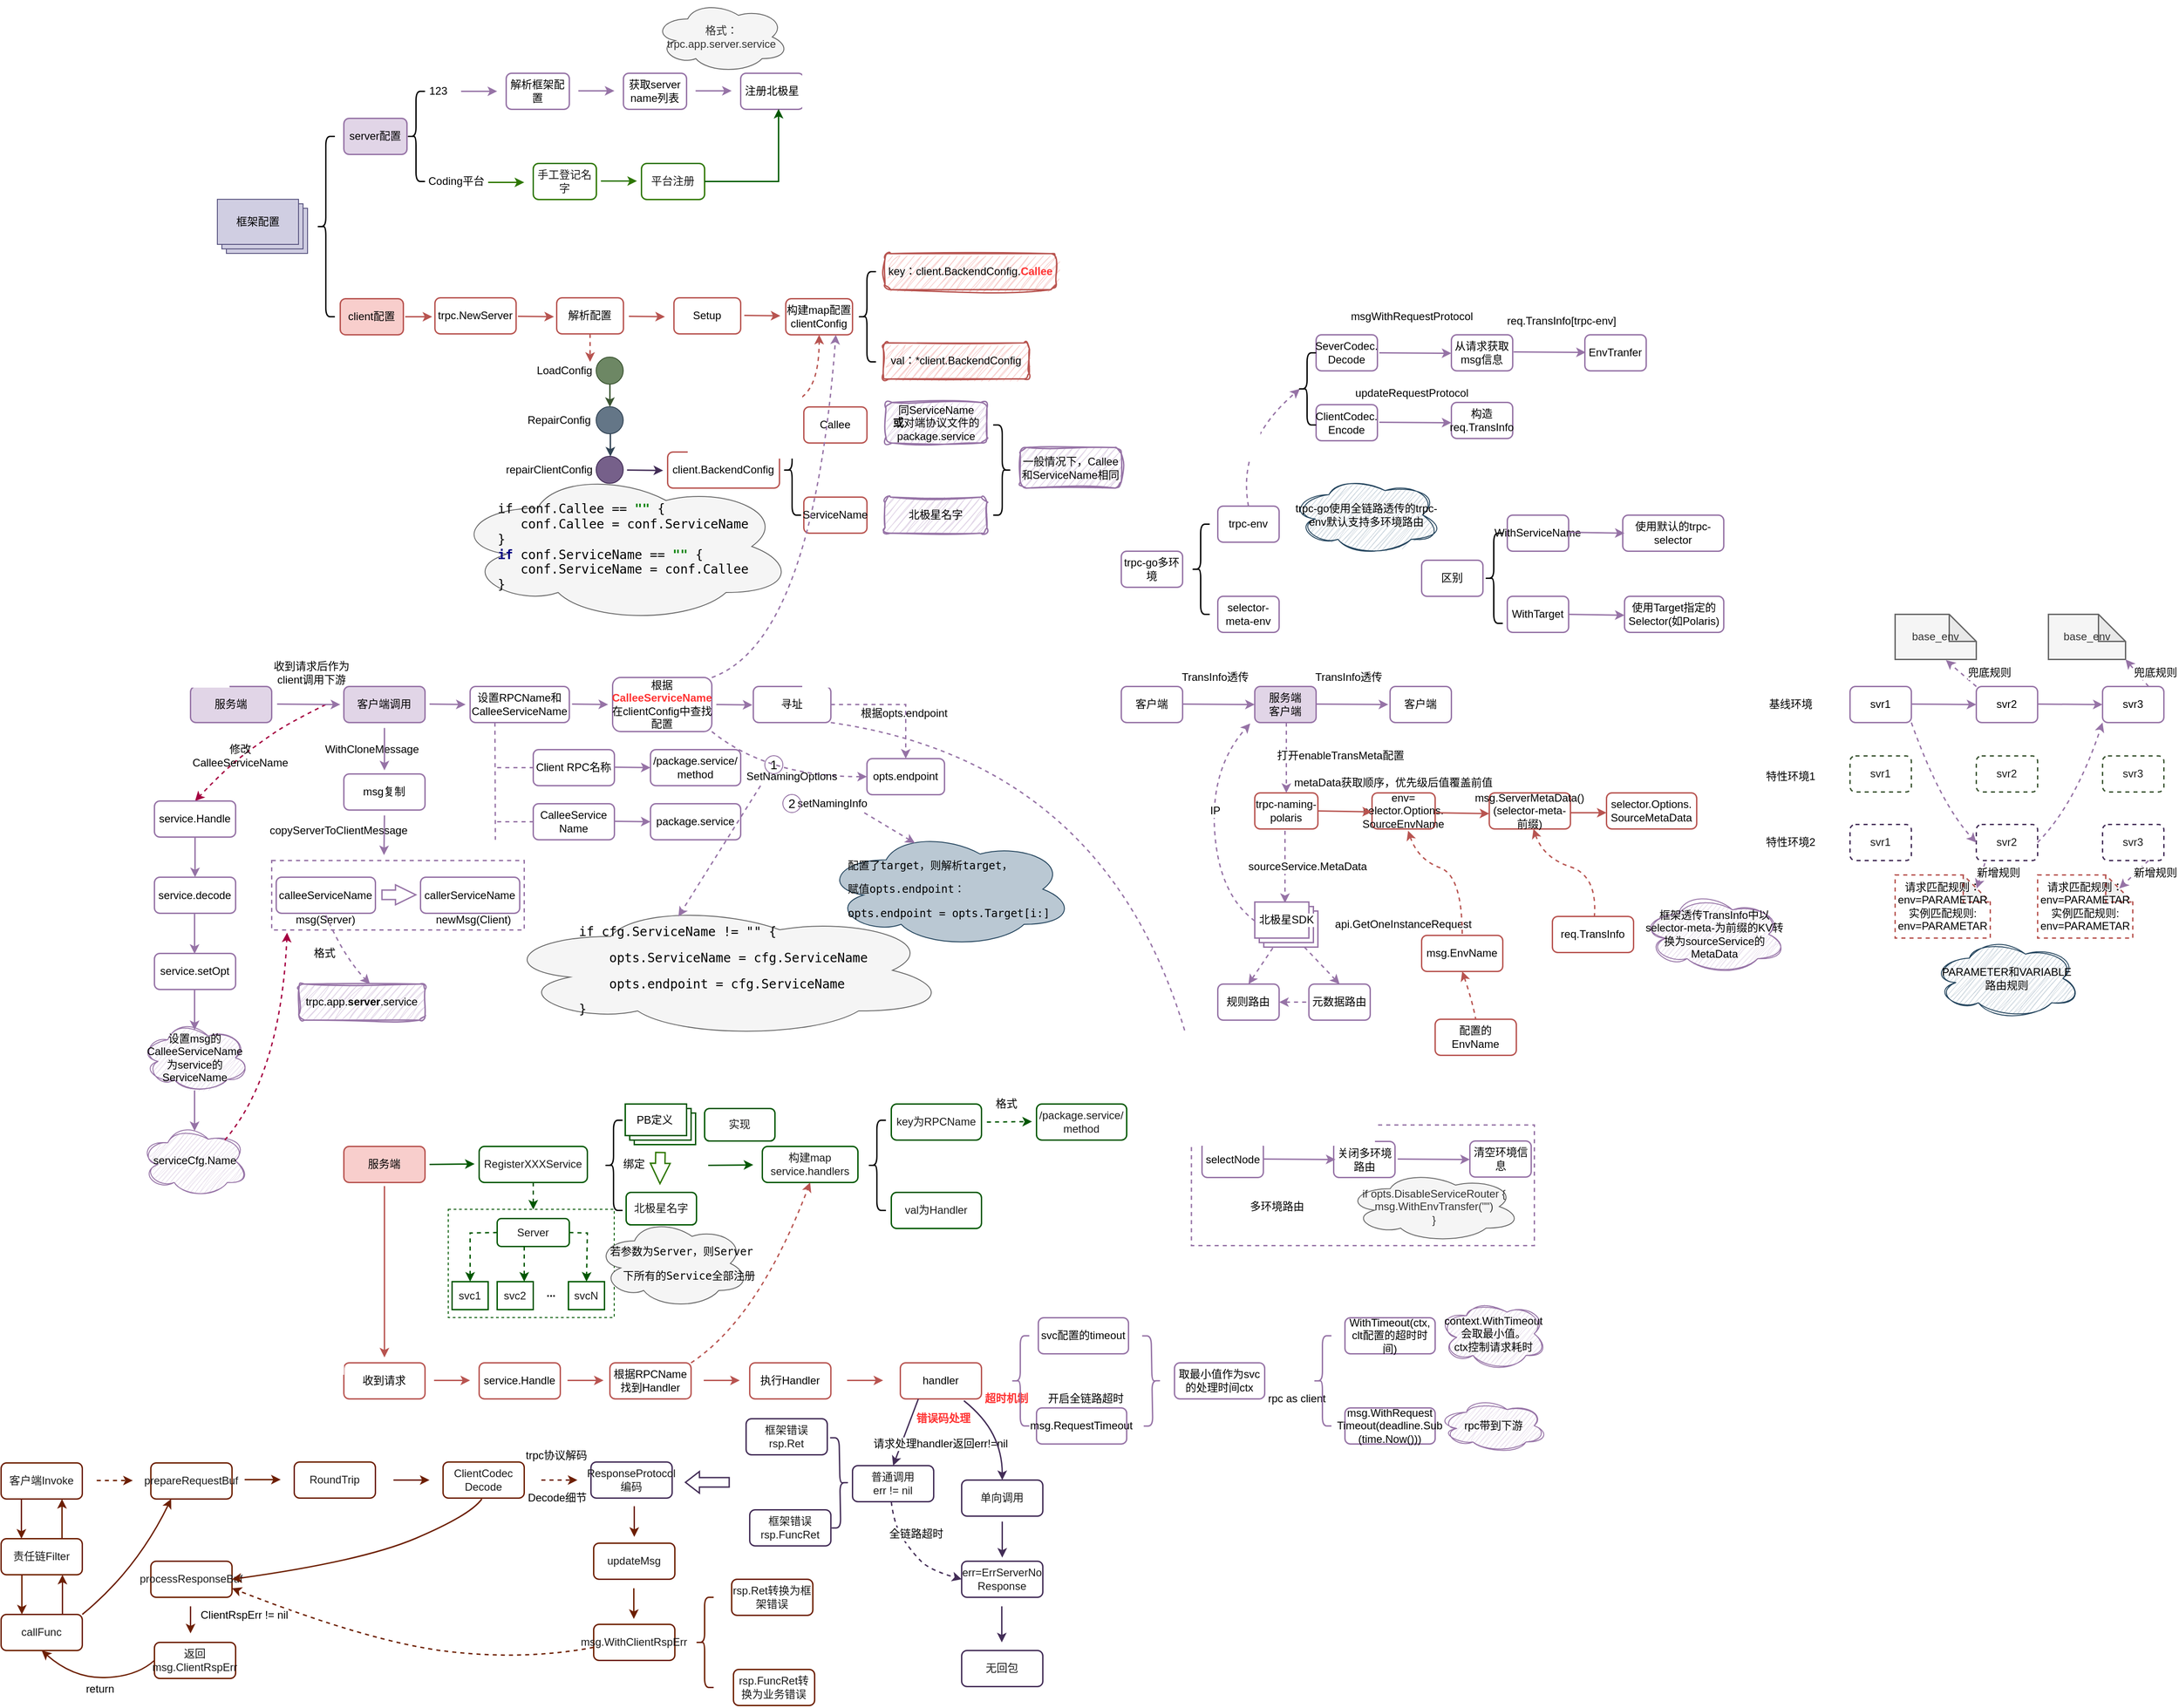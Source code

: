 <mxfile version="21.6.2" type="github">
  <diagram name="第 1 页" id="jQH7tbNoPTEvgEEvp-iL">
    <mxGraphModel dx="2133" dy="740" grid="1" gridSize="10" guides="1" tooltips="1" connect="1" arrows="1" fold="1" page="1" pageScale="1" pageWidth="827" pageHeight="1169" math="0" shadow="0">
      <root>
        <mxCell id="0" />
        <mxCell id="1" parent="0" />
        <mxCell id="_sPBnabsmY97HrsPwDeZ-8" value="" style="rounded=0;whiteSpace=wrap;html=1;strokeWidth=1.5;fillColor=none;strokeColor=#9673a6;dashed=1;" parent="1" vertex="1">
          <mxGeometry x="1129.75" y="1376.25" width="380.25" height="133.75" as="geometry" />
        </mxCell>
        <mxCell id="5bBs6NmfSSInxgMYiH-d-46" value="" style="rounded=0;whiteSpace=wrap;html=1;fillColor=none;fontColor=#ffffff;strokeColor=#005700;dashed=1;" parent="1" vertex="1">
          <mxGeometry x="306" y="1470" width="184" height="120" as="geometry" />
        </mxCell>
        <mxCell id="wHmQGSl_OAx13h6DnjfR-1" value="" style="shape=curlyBracket;whiteSpace=wrap;html=1;rounded=1;labelPosition=left;verticalLabelPosition=middle;align=right;verticalAlign=middle;strokeWidth=1.5;" parent="1" vertex="1">
          <mxGeometry x="160" y="280" width="20" height="200" as="geometry" />
        </mxCell>
        <mxCell id="wHmQGSl_OAx13h6DnjfR-3" value="" style="verticalLabelPosition=bottom;verticalAlign=top;html=1;shape=mxgraph.basic.layered_rect;dx=10;outlineConnect=0;whiteSpace=wrap;fillColor=#d0cee2;strokeColor=#56517e;" parent="1" vertex="1">
          <mxGeometry x="50" y="350" width="100" height="60" as="geometry" />
        </mxCell>
        <mxCell id="wHmQGSl_OAx13h6DnjfR-5" value="框架配置" style="rounded=0;whiteSpace=wrap;html=1;strokeWidth=1.5;fillColor=none;strokeColor=none;" parent="1" vertex="1">
          <mxGeometry x="60" y="355" width="70" height="40" as="geometry" />
        </mxCell>
        <mxCell id="wHmQGSl_OAx13h6DnjfR-6" value="server配置" style="rounded=1;whiteSpace=wrap;html=1;strokeWidth=1.5;fillColor=#e1d5e7;strokeColor=#9673a6;" parent="1" vertex="1">
          <mxGeometry x="190" y="260" width="70" height="40" as="geometry" />
        </mxCell>
        <mxCell id="wHmQGSl_OAx13h6DnjfR-7" value="client配置" style="rounded=1;whiteSpace=wrap;html=1;strokeWidth=1.5;fillColor=#f8cecc;strokeColor=#b85450;" parent="1" vertex="1">
          <mxGeometry x="186" y="460" width="70" height="40" as="geometry" />
        </mxCell>
        <mxCell id="wHmQGSl_OAx13h6DnjfR-8" value="" style="shape=curlyBracket;whiteSpace=wrap;html=1;rounded=1;labelPosition=left;verticalLabelPosition=middle;align=right;verticalAlign=middle;strokeWidth=1.5;" parent="1" vertex="1">
          <mxGeometry x="260" y="230" width="20" height="100" as="geometry" />
        </mxCell>
        <mxCell id="wHmQGSl_OAx13h6DnjfR-10" value="123" style="rounded=0;whiteSpace=wrap;html=1;strokeWidth=1.5;fillColor=none;strokeColor=none;" parent="1" vertex="1">
          <mxGeometry x="260" y="210" width="70" height="40" as="geometry" />
        </mxCell>
        <mxCell id="wHmQGSl_OAx13h6DnjfR-11" value="Coding平台" style="rounded=0;whiteSpace=wrap;html=1;strokeWidth=1.5;fillColor=none;strokeColor=none;" parent="1" vertex="1">
          <mxGeometry x="280" y="310" width="70" height="40" as="geometry" />
        </mxCell>
        <mxCell id="wHmQGSl_OAx13h6DnjfR-12" value="解析框架配置" style="rounded=1;whiteSpace=wrap;html=1;strokeWidth=1.5;fillColor=none;strokeColor=#9673a6;" parent="1" vertex="1">
          <mxGeometry x="370" y="210" width="70" height="40" as="geometry" />
        </mxCell>
        <mxCell id="wHmQGSl_OAx13h6DnjfR-13" value="" style="endArrow=classic;html=1;rounded=0;strokeWidth=1.5;fillColor=#e1d5e7;strokeColor=#9673a6;" parent="1" edge="1">
          <mxGeometry width="50" height="50" relative="1" as="geometry">
            <mxPoint x="320" y="230" as="sourcePoint" />
            <mxPoint x="360" y="230" as="targetPoint" />
          </mxGeometry>
        </mxCell>
        <mxCell id="wHmQGSl_OAx13h6DnjfR-14" value="" style="endArrow=classic;html=1;rounded=0;strokeWidth=1.5;fillColor=#e1d5e7;strokeColor=#9673a6;" parent="1" edge="1">
          <mxGeometry width="50" height="50" relative="1" as="geometry">
            <mxPoint x="450" y="229.5" as="sourcePoint" />
            <mxPoint x="490" y="229.5" as="targetPoint" />
          </mxGeometry>
        </mxCell>
        <mxCell id="wHmQGSl_OAx13h6DnjfR-15" value="获取server name列表" style="rounded=1;whiteSpace=wrap;html=1;strokeWidth=1.5;fillColor=none;strokeColor=#9673a6;" parent="1" vertex="1">
          <mxGeometry x="500" y="210" width="70" height="40" as="geometry" />
        </mxCell>
        <mxCell id="wHmQGSl_OAx13h6DnjfR-16" value="" style="endArrow=classic;html=1;rounded=0;strokeWidth=1.5;fillColor=#e1d5e7;strokeColor=#9673a6;" parent="1" edge="1">
          <mxGeometry width="50" height="50" relative="1" as="geometry">
            <mxPoint x="580" y="229.5" as="sourcePoint" />
            <mxPoint x="620" y="229.5" as="targetPoint" />
          </mxGeometry>
        </mxCell>
        <mxCell id="wHmQGSl_OAx13h6DnjfR-17" value="注册北极星" style="rounded=1;whiteSpace=wrap;html=1;strokeWidth=1.5;fillColor=none;strokeColor=#9673a6;" parent="1" vertex="1">
          <mxGeometry x="630" y="210" width="70" height="40" as="geometry" />
        </mxCell>
        <mxCell id="wHmQGSl_OAx13h6DnjfR-18" value="格式：trpc.app.server.service" style="ellipse;shape=cloud;whiteSpace=wrap;html=1;strokeWidth=1;fillColor=#f5f5f5;fontColor=#333333;strokeColor=#666666;" parent="1" vertex="1">
          <mxGeometry x="534" y="130" width="150" height="80" as="geometry" />
        </mxCell>
        <mxCell id="wHmQGSl_OAx13h6DnjfR-19" value="" style="endArrow=classic;html=1;rounded=0;strokeWidth=1.5;fillColor=#60a917;strokeColor=#2D7600;" parent="1" edge="1">
          <mxGeometry width="50" height="50" relative="1" as="geometry">
            <mxPoint x="350" y="331" as="sourcePoint" />
            <mxPoint x="390" y="331" as="targetPoint" />
          </mxGeometry>
        </mxCell>
        <mxCell id="wHmQGSl_OAx13h6DnjfR-20" value="&lt;font color=&quot;#1a1a1a&quot;&gt;手工登记名字&lt;/font&gt;" style="rounded=1;whiteSpace=wrap;html=1;strokeWidth=1.5;fillColor=none;fontColor=#ffffff;strokeColor=#2D7600;" parent="1" vertex="1">
          <mxGeometry x="400" y="310" width="70" height="40" as="geometry" />
        </mxCell>
        <mxCell id="wHmQGSl_OAx13h6DnjfR-21" value="&lt;font color=&quot;#1a1a1a&quot;&gt;平台注册&lt;/font&gt;" style="rounded=1;whiteSpace=wrap;html=1;strokeWidth=1.5;fillColor=none;fontColor=#ffffff;strokeColor=#2D7600;" parent="1" vertex="1">
          <mxGeometry x="520" y="310" width="70" height="40" as="geometry" />
        </mxCell>
        <mxCell id="wHmQGSl_OAx13h6DnjfR-22" value="" style="endArrow=classic;html=1;rounded=0;strokeWidth=1.5;fillColor=#60a917;strokeColor=#2D7600;" parent="1" edge="1">
          <mxGeometry width="50" height="50" relative="1" as="geometry">
            <mxPoint x="475" y="329.5" as="sourcePoint" />
            <mxPoint x="515" y="329.5" as="targetPoint" />
          </mxGeometry>
        </mxCell>
        <mxCell id="wHmQGSl_OAx13h6DnjfR-23" value="" style="endArrow=classic;html=1;rounded=0;strokeWidth=1.5;exitX=1;exitY=0.5;exitDx=0;exitDy=0;entryX=0.6;entryY=0.988;entryDx=0;entryDy=0;entryPerimeter=0;fillColor=#008a00;strokeColor=#005700;" parent="1" source="wHmQGSl_OAx13h6DnjfR-21" target="wHmQGSl_OAx13h6DnjfR-17" edge="1">
          <mxGeometry width="50" height="50" relative="1" as="geometry">
            <mxPoint x="310" y="400" as="sourcePoint" />
            <mxPoint x="360" y="350" as="targetPoint" />
            <Array as="points">
              <mxPoint x="672" y="330" />
            </Array>
          </mxGeometry>
        </mxCell>
        <mxCell id="wHmQGSl_OAx13h6DnjfR-24" value="trpc.NewServer" style="rounded=1;whiteSpace=wrap;html=1;strokeWidth=1.5;fillColor=none;strokeColor=#b85450;" parent="1" vertex="1">
          <mxGeometry x="291" y="459" width="90" height="40" as="geometry" />
        </mxCell>
        <mxCell id="wHmQGSl_OAx13h6DnjfR-25" value="" style="endArrow=classic;html=1;rounded=0;strokeWidth=1.5;fillColor=#f8cecc;strokeColor=#b85450;" parent="1" edge="1">
          <mxGeometry width="50" height="50" relative="1" as="geometry">
            <mxPoint x="258" y="480" as="sourcePoint" />
            <mxPoint x="288" y="480" as="targetPoint" />
          </mxGeometry>
        </mxCell>
        <mxCell id="wHmQGSl_OAx13h6DnjfR-26" value="" style="endArrow=classic;html=1;rounded=0;strokeWidth=1.5;fillColor=#f8cecc;strokeColor=#b85450;" parent="1" edge="1">
          <mxGeometry width="50" height="50" relative="1" as="geometry">
            <mxPoint x="383" y="479.5" as="sourcePoint" />
            <mxPoint x="423" y="480" as="targetPoint" />
          </mxGeometry>
        </mxCell>
        <mxCell id="wHmQGSl_OAx13h6DnjfR-28" value="解析配置" style="rounded=1;whiteSpace=wrap;html=1;strokeWidth=1.5;fillColor=none;strokeColor=#b85450;" parent="1" vertex="1">
          <mxGeometry x="426" y="459" width="74" height="40" as="geometry" />
        </mxCell>
        <mxCell id="wHmQGSl_OAx13h6DnjfR-30" value="" style="endArrow=classic;html=1;rounded=0;strokeWidth=1.5;fillColor=#f8cecc;strokeColor=#b85450;" parent="1" edge="1">
          <mxGeometry width="50" height="50" relative="1" as="geometry">
            <mxPoint x="506" y="479.5" as="sourcePoint" />
            <mxPoint x="546" y="480" as="targetPoint" />
          </mxGeometry>
        </mxCell>
        <mxCell id="wHmQGSl_OAx13h6DnjfR-32" value="" style="ellipse;whiteSpace=wrap;html=1;aspect=fixed;rounded=1;strokeColor=#3A5431;strokeWidth=1;fontSize=12;fillColor=#6d8764;fontColor=#ffffff;" parent="1" vertex="1">
          <mxGeometry x="470" y="525" width="30" height="30" as="geometry" />
        </mxCell>
        <mxCell id="wHmQGSl_OAx13h6DnjfR-33" value="LoadConfig" style="rounded=0;whiteSpace=wrap;html=1;strokeWidth=1.5;fillColor=none;strokeColor=none;" parent="1" vertex="1">
          <mxGeometry x="400" y="520" width="70" height="40" as="geometry" />
        </mxCell>
        <mxCell id="wHmQGSl_OAx13h6DnjfR-35" value="" style="ellipse;whiteSpace=wrap;html=1;aspect=fixed;rounded=1;strokeColor=#314354;strokeWidth=1;fontSize=12;fillColor=#647687;fontColor=#ffffff;" parent="1" vertex="1">
          <mxGeometry x="470" y="580" width="30" height="30" as="geometry" />
        </mxCell>
        <mxCell id="wHmQGSl_OAx13h6DnjfR-36" value="RepairConfig" style="rounded=0;whiteSpace=wrap;html=1;strokeWidth=1.5;fillColor=none;strokeColor=none;" parent="1" vertex="1">
          <mxGeometry x="394" y="575" width="70" height="40" as="geometry" />
        </mxCell>
        <mxCell id="wHmQGSl_OAx13h6DnjfR-37" value="" style="endArrow=classic;html=1;rounded=0;strokeWidth=1.5;fontSize=12;fontColor=#1A1A1A;exitX=0.5;exitY=1;exitDx=0;exitDy=0;fillColor=#6d8764;strokeColor=#3A5431;" parent="1" source="wHmQGSl_OAx13h6DnjfR-32" target="wHmQGSl_OAx13h6DnjfR-35" edge="1">
          <mxGeometry width="50" height="50" relative="1" as="geometry">
            <mxPoint x="590" y="600" as="sourcePoint" />
            <mxPoint x="640" y="550" as="targetPoint" />
          </mxGeometry>
        </mxCell>
        <mxCell id="wHmQGSl_OAx13h6DnjfR-38" value="repairClientConfig" style="rounded=0;whiteSpace=wrap;html=1;strokeWidth=1.5;fillColor=none;strokeColor=none;" parent="1" vertex="1">
          <mxGeometry x="383" y="630" width="70" height="40" as="geometry" />
        </mxCell>
        <mxCell id="wHmQGSl_OAx13h6DnjfR-39" value="" style="ellipse;whiteSpace=wrap;html=1;aspect=fixed;rounded=1;strokeColor=#432D57;strokeWidth=1;fontSize=12;fillColor=#76608a;fontColor=#ffffff;" parent="1" vertex="1">
          <mxGeometry x="470" y="635" width="30" height="30" as="geometry" />
        </mxCell>
        <mxCell id="wHmQGSl_OAx13h6DnjfR-40" value="" style="endArrow=classic;html=1;rounded=0;strokeWidth=1.5;fontSize=12;fontColor=#1A1A1A;exitX=0.5;exitY=1;exitDx=0;exitDy=0;fillColor=#647687;strokeColor=#314354;" parent="1" edge="1">
          <mxGeometry width="50" height="50" relative="1" as="geometry">
            <mxPoint x="485.5" y="610" as="sourcePoint" />
            <mxPoint x="485.5" y="635" as="targetPoint" />
          </mxGeometry>
        </mxCell>
        <mxCell id="wHmQGSl_OAx13h6DnjfR-43" value="&lt;pre style=&quot;border-color: var(--border-color); color: rgb(0, 0, 0); text-align: left;&quot;&gt;&lt;font style=&quot;font-size: 14px;&quot;&gt;if conf.Callee == &lt;span style=&quot;border-color: var(--border-color); color: rgb(0, 128, 0); font-weight: bold;&quot;&gt;&quot;&quot; &lt;/span&gt;{&lt;span style=&quot;border-color: var(--border-color);&quot;&gt;&lt;br style=&quot;border-color: var(--border-color);&quot;&gt;&lt;/span&gt;   conf.Callee = conf.ServiceName&lt;span style=&quot;border-color: var(--border-color);&quot;&gt;&lt;br style=&quot;border-color: var(--border-color);&quot;&gt;&lt;/span&gt;}&lt;span style=&quot;border-color: var(--border-color);&quot;&gt;&lt;br style=&quot;border-color: var(--border-color);&quot;&gt;&lt;/span&gt;&lt;span style=&quot;border-color: var(--border-color); color: rgb(0, 0, 128); font-weight: bold;&quot;&gt;if &lt;/span&gt;conf.ServiceName == &lt;span style=&quot;border-color: var(--border-color); color: rgb(0, 128, 0); font-weight: bold;&quot;&gt;&quot;&quot; &lt;/span&gt;{&lt;span style=&quot;border-color: var(--border-color);&quot;&gt;&lt;br style=&quot;border-color: var(--border-color);&quot;&gt;&lt;/span&gt;   conf.ServiceName = conf.Callee&lt;span style=&quot;border-color: var(--border-color);&quot;&gt;&lt;br style=&quot;border-color: var(--border-color);&quot;&gt;&lt;/span&gt;}&lt;/font&gt;&lt;/pre&gt;" style="ellipse;shape=cloud;whiteSpace=wrap;html=1;strokeWidth=1;fillColor=#f5f5f5;fontColor=#333333;strokeColor=#666666;" parent="1" vertex="1">
          <mxGeometry x="310" y="650" width="380" height="170" as="geometry" />
        </mxCell>
        <mxCell id="wHmQGSl_OAx13h6DnjfR-45" value="Setup" style="rounded=1;whiteSpace=wrap;html=1;strokeWidth=1.5;fillColor=none;strokeColor=#b85450;" parent="1" vertex="1">
          <mxGeometry x="556" y="459" width="74" height="40" as="geometry" />
        </mxCell>
        <mxCell id="wHmQGSl_OAx13h6DnjfR-46" value="构建map配置clientConfig" style="rounded=1;whiteSpace=wrap;html=1;strokeWidth=1.5;fillColor=none;strokeColor=#b85450;" parent="1" vertex="1">
          <mxGeometry x="680" y="460" width="74" height="40" as="geometry" />
        </mxCell>
        <mxCell id="wHmQGSl_OAx13h6DnjfR-48" value="" style="endArrow=classic;html=1;rounded=0;strokeWidth=1.5;fillColor=#f8cecc;strokeColor=#b85450;" parent="1" edge="1">
          <mxGeometry width="50" height="50" relative="1" as="geometry">
            <mxPoint x="634" y="478.5" as="sourcePoint" />
            <mxPoint x="674" y="479" as="targetPoint" />
          </mxGeometry>
        </mxCell>
        <mxCell id="wHmQGSl_OAx13h6DnjfR-49" value="" style="shape=curlyBracket;whiteSpace=wrap;html=1;rounded=1;labelPosition=left;verticalLabelPosition=middle;align=right;verticalAlign=middle;strokeWidth=1.5;" parent="1" vertex="1">
          <mxGeometry x="760" y="430" width="20" height="100" as="geometry" />
        </mxCell>
        <mxCell id="wHmQGSl_OAx13h6DnjfR-50" value="key：client.BackendConfig.&lt;b&gt;&lt;font color=&quot;#ff3333&quot;&gt;Callee&lt;/font&gt;&lt;/b&gt;" style="rounded=1;whiteSpace=wrap;html=1;strokeWidth=1.5;fillColor=#f8cecc;strokeColor=#b85450;sketch=1;curveFitting=1;jiggle=2;" parent="1" vertex="1">
          <mxGeometry x="790" y="410" width="190" height="40" as="geometry" />
        </mxCell>
        <mxCell id="wHmQGSl_OAx13h6DnjfR-51" value="val：*client.BackendConfig" style="rounded=1;whiteSpace=wrap;html=1;strokeWidth=1.5;fillColor=#f8cecc;strokeColor=#b85450;sketch=1;curveFitting=1;jiggle=2;" parent="1" vertex="1">
          <mxGeometry x="788" y="509" width="162" height="40" as="geometry" />
        </mxCell>
        <mxCell id="wHmQGSl_OAx13h6DnjfR-53" value="同ServiceName&lt;br&gt;&lt;b&gt;或&lt;/b&gt;对端协议文件的package.service" style="rounded=1;whiteSpace=wrap;html=1;strokeWidth=1.5;fillColor=#e1d5e7;strokeColor=#9673a6;sketch=1;curveFitting=1;jiggle=2;shadow=0;glass=0;" parent="1" vertex="1">
          <mxGeometry x="791" y="575" width="112" height="45" as="geometry" />
        </mxCell>
        <mxCell id="wHmQGSl_OAx13h6DnjfR-54" value="北极星名字" style="rounded=1;whiteSpace=wrap;html=1;strokeWidth=1.5;fillColor=#e1d5e7;strokeColor=#9673a6;sketch=1;curveFitting=1;jiggle=2;shadow=0;glass=0;" parent="1" vertex="1">
          <mxGeometry x="790" y="680" width="113" height="40" as="geometry" />
        </mxCell>
        <mxCell id="wHmQGSl_OAx13h6DnjfR-56" value="" style="shape=curlyBracket;whiteSpace=wrap;html=1;rounded=1;labelPosition=left;verticalLabelPosition=middle;align=right;verticalAlign=middle;strokeWidth=1.5;" parent="1" vertex="1">
          <mxGeometry x="677" y="600" width="20" height="100" as="geometry" />
        </mxCell>
        <mxCell id="wHmQGSl_OAx13h6DnjfR-57" value="Callee" style="rounded=1;whiteSpace=wrap;html=1;strokeWidth=1.5;fillColor=none;strokeColor=#b85450;" parent="1" vertex="1">
          <mxGeometry x="700" y="580" width="70" height="40" as="geometry" />
        </mxCell>
        <mxCell id="wHmQGSl_OAx13h6DnjfR-58" value="ServiceName" style="rounded=1;whiteSpace=wrap;html=1;strokeWidth=1.5;fillColor=none;strokeColor=#b85450;" parent="1" vertex="1">
          <mxGeometry x="700" y="680" width="70" height="40" as="geometry" />
        </mxCell>
        <mxCell id="wHmQGSl_OAx13h6DnjfR-59" value="client.BackendConfig" style="rounded=1;whiteSpace=wrap;html=1;strokeWidth=1.5;fillColor=none;strokeColor=#b85450;" parent="1" vertex="1">
          <mxGeometry x="549" y="630" width="124" height="40" as="geometry" />
        </mxCell>
        <mxCell id="wHmQGSl_OAx13h6DnjfR-60" value="" style="curved=1;endArrow=classic;html=1;rounded=0;strokeWidth=1.5;fontSize=12;fontColor=#1A1A1A;exitX=0.75;exitY=0;exitDx=0;exitDy=0;entryX=0.5;entryY=1;entryDx=0;entryDy=0;dashed=1;fillColor=#f8cecc;strokeColor=#b85450;" parent="1" source="wHmQGSl_OAx13h6DnjfR-59" target="wHmQGSl_OAx13h6DnjfR-46" edge="1">
          <mxGeometry width="50" height="50" relative="1" as="geometry">
            <mxPoint x="700" y="720" as="sourcePoint" />
            <mxPoint x="750" y="670" as="targetPoint" />
            <Array as="points">
              <mxPoint x="650" y="580" />
              <mxPoint x="717" y="570" />
            </Array>
          </mxGeometry>
        </mxCell>
        <mxCell id="wHmQGSl_OAx13h6DnjfR-61" value="客户端调用" style="rounded=1;whiteSpace=wrap;html=1;strokeWidth=1.5;fillColor=#e1d5e7;strokeColor=#9673a6;" parent="1" vertex="1">
          <mxGeometry x="190" y="890" width="90" height="40" as="geometry" />
        </mxCell>
        <mxCell id="wHmQGSl_OAx13h6DnjfR-62" value="设置RPCName和CalleeServiceName" style="rounded=1;whiteSpace=wrap;html=1;strokeWidth=1.5;fillColor=none;strokeColor=#9673a6;" parent="1" vertex="1">
          <mxGeometry x="330" y="890" width="110" height="40" as="geometry" />
        </mxCell>
        <mxCell id="wHmQGSl_OAx13h6DnjfR-63" value="" style="endArrow=classic;html=1;rounded=0;strokeWidth=1.5;fillColor=#e1d5e7;strokeColor=#9673a6;" parent="1" edge="1">
          <mxGeometry width="50" height="50" relative="1" as="geometry">
            <mxPoint x="285" y="909.5" as="sourcePoint" />
            <mxPoint x="325" y="910" as="targetPoint" />
          </mxGeometry>
        </mxCell>
        <mxCell id="wHmQGSl_OAx13h6DnjfR-64" value="" style="line;strokeWidth=4;direction=south;html=1;perimeter=backbonePerimeter;points=[];outlineConnect=0;rounded=1;shadow=0;glass=0;sketch=1;strokeColor=default;fontSize=12;fontColor=#1A1A1A;fillColor=default;opacity=0;" parent="1" vertex="1">
          <mxGeometry x="370" y="930" width="10" height="160" as="geometry" />
        </mxCell>
        <mxCell id="wHmQGSl_OAx13h6DnjfR-65" value="" style="endArrow=none;html=1;rounded=0;dashed=1;strokeWidth=1.5;fontSize=12;fontColor=#1A1A1A;exitX=0.25;exitY=1;exitDx=0;exitDy=0;fillColor=#e1d5e7;strokeColor=#9673a6;" parent="1" source="wHmQGSl_OAx13h6DnjfR-62" edge="1">
          <mxGeometry width="50" height="50" relative="1" as="geometry">
            <mxPoint x="710" y="880" as="sourcePoint" />
            <mxPoint x="358" y="1060" as="targetPoint" />
          </mxGeometry>
        </mxCell>
        <mxCell id="wHmQGSl_OAx13h6DnjfR-66" value="" style="endArrow=none;html=1;rounded=0;dashed=1;strokeWidth=1.5;fontSize=12;fontColor=#1A1A1A;fillColor=#e1d5e7;strokeColor=#9673a6;" parent="1" edge="1">
          <mxGeometry width="50" height="50" relative="1" as="geometry">
            <mxPoint x="360" y="980" as="sourcePoint" />
            <mxPoint x="400" y="980" as="targetPoint" />
          </mxGeometry>
        </mxCell>
        <mxCell id="wHmQGSl_OAx13h6DnjfR-67" value="" style="endArrow=none;html=1;rounded=0;dashed=1;strokeWidth=1.5;fontSize=12;fontColor=#1A1A1A;fillColor=#e1d5e7;strokeColor=#9673a6;" parent="1" edge="1">
          <mxGeometry width="50" height="50" relative="1" as="geometry">
            <mxPoint x="360" y="1040" as="sourcePoint" />
            <mxPoint x="400" y="1040" as="targetPoint" />
          </mxGeometry>
        </mxCell>
        <mxCell id="wHmQGSl_OAx13h6DnjfR-68" value="Client RPC名称" style="rounded=1;whiteSpace=wrap;html=1;strokeWidth=1.5;fillColor=none;strokeColor=#9673a6;" parent="1" vertex="1">
          <mxGeometry x="400" y="960" width="90" height="40" as="geometry" />
        </mxCell>
        <mxCell id="wHmQGSl_OAx13h6DnjfR-69" value="CalleeService&lt;br&gt;Name" style="rounded=1;whiteSpace=wrap;html=1;strokeWidth=1.5;fillColor=none;strokeColor=#9673a6;" parent="1" vertex="1">
          <mxGeometry x="400" y="1020" width="90" height="40" as="geometry" />
        </mxCell>
        <mxCell id="wHmQGSl_OAx13h6DnjfR-71" value="/package.service/&lt;br&gt;method" style="rounded=1;whiteSpace=wrap;html=1;strokeWidth=1.5;fillColor=none;strokeColor=#9673a6;" parent="1" vertex="1">
          <mxGeometry x="530" y="960" width="100" height="40" as="geometry" />
        </mxCell>
        <mxCell id="wHmQGSl_OAx13h6DnjfR-72" value="" style="endArrow=classic;html=1;rounded=0;strokeWidth=1.5;fillColor=#e1d5e7;strokeColor=#9673a6;" parent="1" edge="1">
          <mxGeometry width="50" height="50" relative="1" as="geometry">
            <mxPoint x="490" y="979.5" as="sourcePoint" />
            <mxPoint x="530" y="980" as="targetPoint" />
          </mxGeometry>
        </mxCell>
        <mxCell id="wHmQGSl_OAx13h6DnjfR-73" value="package.service" style="rounded=1;whiteSpace=wrap;html=1;strokeWidth=1.5;fillColor=none;strokeColor=#9673a6;" parent="1" vertex="1">
          <mxGeometry x="530" y="1020" width="100" height="40" as="geometry" />
        </mxCell>
        <mxCell id="wHmQGSl_OAx13h6DnjfR-74" value="" style="endArrow=classic;html=1;rounded=0;strokeWidth=1.5;fillColor=#e1d5e7;strokeColor=#9673a6;" parent="1" edge="1">
          <mxGeometry width="50" height="50" relative="1" as="geometry">
            <mxPoint x="490" y="1039.5" as="sourcePoint" />
            <mxPoint x="530" y="1040" as="targetPoint" />
          </mxGeometry>
        </mxCell>
        <mxCell id="wHmQGSl_OAx13h6DnjfR-75" value="" style="endArrow=classic;html=1;rounded=0;strokeWidth=1.5;fillColor=#e1d5e7;strokeColor=#9673a6;" parent="1" edge="1">
          <mxGeometry width="50" height="50" relative="1" as="geometry">
            <mxPoint x="443" y="909.5" as="sourcePoint" />
            <mxPoint x="483" y="910" as="targetPoint" />
          </mxGeometry>
        </mxCell>
        <mxCell id="wHmQGSl_OAx13h6DnjfR-76" value="根据&lt;b&gt;&lt;font color=&quot;#ff3333&quot;&gt;CalleeServiceName&lt;/font&gt;&lt;/b&gt; 在clientConfig中查找配置" style="rounded=1;whiteSpace=wrap;html=1;strokeWidth=1.5;fillColor=none;strokeColor=#9673a6;" parent="1" vertex="1">
          <mxGeometry x="488" y="880" width="110" height="60" as="geometry" />
        </mxCell>
        <mxCell id="wHmQGSl_OAx13h6DnjfR-77" value="" style="curved=1;endArrow=classic;html=1;rounded=0;strokeWidth=1.5;fontSize=12;fontColor=#1A1A1A;exitX=1;exitY=0;exitDx=0;exitDy=0;dashed=1;fillColor=#e1d5e7;strokeColor=#9673a6;entryX=0.75;entryY=1;entryDx=0;entryDy=0;" parent="1" source="wHmQGSl_OAx13h6DnjfR-76" target="wHmQGSl_OAx13h6DnjfR-46" edge="1">
          <mxGeometry width="50" height="50" relative="1" as="geometry">
            <mxPoint x="620" y="960" as="sourcePoint" />
            <mxPoint x="738" y="540" as="targetPoint" />
            <Array as="points">
              <mxPoint x="710" y="840" />
            </Array>
          </mxGeometry>
        </mxCell>
        <mxCell id="wHmQGSl_OAx13h6DnjfR-78" value="寻址" style="rounded=1;whiteSpace=wrap;html=1;strokeWidth=1.5;fillColor=none;strokeColor=#9673a6;" parent="1" vertex="1">
          <mxGeometry x="644" y="890" width="86" height="40" as="geometry" />
        </mxCell>
        <mxCell id="wHmQGSl_OAx13h6DnjfR-79" value="" style="endArrow=classic;html=1;rounded=0;strokeWidth=1.5;fillColor=#e1d5e7;strokeColor=#9673a6;" parent="1" edge="1">
          <mxGeometry width="50" height="50" relative="1" as="geometry">
            <mxPoint x="603" y="910" as="sourcePoint" />
            <mxPoint x="643" y="910.5" as="targetPoint" />
          </mxGeometry>
        </mxCell>
        <mxCell id="wHmQGSl_OAx13h6DnjfR-81" value="" style="endArrow=classic;html=1;rounded=0;strokeWidth=1.5;fillColor=#76608a;strokeColor=#432D57;" parent="1" edge="1">
          <mxGeometry width="50" height="50" relative="1" as="geometry">
            <mxPoint x="504" y="650" as="sourcePoint" />
            <mxPoint x="544" y="650.5" as="targetPoint" />
          </mxGeometry>
        </mxCell>
        <mxCell id="wHmQGSl_OAx13h6DnjfR-86" value="opts.endpoint" style="rounded=1;whiteSpace=wrap;html=1;strokeWidth=1.5;fillColor=none;strokeColor=#9673a6;shadow=0;glass=0;" parent="1" vertex="1">
          <mxGeometry x="770" y="970" width="86" height="40" as="geometry" />
        </mxCell>
        <mxCell id="wHmQGSl_OAx13h6DnjfR-87" value="" style="curved=1;endArrow=classic;html=1;rounded=0;strokeWidth=1.5;fontSize=12;fontColor=#1A1A1A;exitX=1;exitY=1;exitDx=0;exitDy=0;dashed=1;fillColor=#e1d5e7;strokeColor=#9673a6;entryX=0;entryY=0.5;entryDx=0;entryDy=0;" parent="1" source="wHmQGSl_OAx13h6DnjfR-76" target="wHmQGSl_OAx13h6DnjfR-86" edge="1">
          <mxGeometry width="50" height="50" relative="1" as="geometry">
            <mxPoint x="608" y="890" as="sourcePoint" />
            <mxPoint x="746" y="510" as="targetPoint" />
            <Array as="points">
              <mxPoint x="660" y="990" />
            </Array>
          </mxGeometry>
        </mxCell>
        <mxCell id="wHmQGSl_OAx13h6DnjfR-88" value="SetNamingOptions" style="rounded=0;whiteSpace=wrap;html=1;strokeWidth=1.5;fillColor=none;strokeColor=none;" parent="1" vertex="1">
          <mxGeometry x="652" y="970" width="70" height="40" as="geometry" />
        </mxCell>
        <mxCell id="wHmQGSl_OAx13h6DnjfR-90" value="&lt;pre style=&quot;border-color: var(--border-color); color: rgb(0, 0, 0); text-align: left;&quot;&gt;&lt;span style=&quot;font-size: 14px;&quot;&gt;if cfg.ServiceName != &quot;&quot; {&lt;/span&gt;&lt;/pre&gt;&lt;pre style=&quot;border-color: var(--border-color); color: rgb(0, 0, 0); text-align: left;&quot;&gt;&lt;span style=&quot;font-size: 14px;&quot;&gt;    opts.ServiceName = cfg.ServiceName&lt;/span&gt;&lt;/pre&gt;&lt;pre style=&quot;border-color: var(--border-color); color: rgb(0, 0, 0); text-align: left;&quot;&gt;&lt;span style=&quot;font-size: 14px;&quot;&gt;    opts.endpoint = cfg.ServiceName&lt;/span&gt;&lt;/pre&gt;&lt;pre style=&quot;border-color: var(--border-color); color: rgb(0, 0, 0); text-align: left;&quot;&gt;&lt;span style=&quot;font-size: 14px;&quot;&gt;}&lt;/span&gt;&lt;/pre&gt;" style="ellipse;shape=cloud;whiteSpace=wrap;html=1;strokeWidth=1;fillColor=#f5f5f5;fontColor=#333333;strokeColor=#666666;" parent="1" vertex="1">
          <mxGeometry x="361" y="1130" width="500" height="150" as="geometry" />
        </mxCell>
        <mxCell id="wHmQGSl_OAx13h6DnjfR-92" value="" style="endArrow=classic;html=1;rounded=0;dashed=1;strokeWidth=1.5;fontSize=14;fontColor=#1A1A1A;entryX=0.4;entryY=0.1;entryDx=0;entryDy=0;entryPerimeter=0;fillColor=#e1d5e7;strokeColor=#9673a6;exitX=0;exitY=0.75;exitDx=0;exitDy=0;" parent="1" source="wHmQGSl_OAx13h6DnjfR-88" target="wHmQGSl_OAx13h6DnjfR-90" edge="1">
          <mxGeometry width="50" height="50" relative="1" as="geometry">
            <mxPoint x="750" y="1010" as="sourcePoint" />
            <mxPoint x="740" y="950" as="targetPoint" />
          </mxGeometry>
        </mxCell>
        <mxCell id="wHmQGSl_OAx13h6DnjfR-93" value="setNamingInfo" style="rounded=0;whiteSpace=wrap;html=1;strokeWidth=1.5;fillColor=none;strokeColor=none;" parent="1" vertex="1">
          <mxGeometry x="697" y="1000" width="70" height="40" as="geometry" />
        </mxCell>
        <mxCell id="wHmQGSl_OAx13h6DnjfR-94" value="&lt;pre style=&quot;border-color: var(--border-color); color: rgb(0, 0, 0); text-align: left;&quot;&gt;配置了target，则解析target，&lt;/pre&gt;&lt;pre style=&quot;border-color: var(--border-color); color: rgb(0, 0, 0); text-align: left;&quot;&gt;赋值opts.endpoint：&lt;/pre&gt;&lt;pre style=&quot;border-color: var(--border-color); color: rgb(0, 0, 0); text-align: left;&quot;&gt;opts.endpoint = opts.Target[i:]&lt;/pre&gt;" style="ellipse;shape=cloud;whiteSpace=wrap;html=1;strokeWidth=1;fillColor=#bac8d3;strokeColor=#23445d;" parent="1" vertex="1">
          <mxGeometry x="722" y="1050" width="278" height="130" as="geometry" />
        </mxCell>
        <mxCell id="wHmQGSl_OAx13h6DnjfR-95" value="" style="endArrow=classic;html=1;rounded=0;dashed=1;strokeWidth=1.5;fontSize=14;fontColor=#1A1A1A;fillColor=#e1d5e7;strokeColor=#9673a6;exitX=1;exitY=0.75;exitDx=0;exitDy=0;entryX=0.364;entryY=0.105;entryDx=0;entryDy=0;entryPerimeter=0;" parent="1" source="wHmQGSl_OAx13h6DnjfR-93" target="wHmQGSl_OAx13h6DnjfR-94" edge="1">
          <mxGeometry width="50" height="50" relative="1" as="geometry">
            <mxPoint x="662" y="1010" as="sourcePoint" />
            <mxPoint x="571" y="1155" as="targetPoint" />
          </mxGeometry>
        </mxCell>
        <mxCell id="wHmQGSl_OAx13h6DnjfR-96" value="1" style="ellipse;whiteSpace=wrap;html=1;aspect=fixed;rounded=1;shadow=0;glass=0;sketch=0;fillStyle=auto;strokeColor=#9673a6;strokeWidth=1;fontSize=14;fillColor=none;" parent="1" vertex="1">
          <mxGeometry x="657" y="967" width="20" height="20" as="geometry" />
        </mxCell>
        <mxCell id="wHmQGSl_OAx13h6DnjfR-98" value="2" style="ellipse;whiteSpace=wrap;html=1;aspect=fixed;rounded=1;shadow=0;glass=0;sketch=0;fillStyle=auto;strokeColor=#9673a6;strokeWidth=1;fontSize=14;fillColor=none;" parent="1" vertex="1">
          <mxGeometry x="677" y="1010" width="20" height="20" as="geometry" />
        </mxCell>
        <mxCell id="wHmQGSl_OAx13h6DnjfR-100" value="" style="endArrow=classic;html=1;rounded=0;strokeWidth=1.5;fontSize=12;fontColor=#1A1A1A;exitX=1;exitY=0.5;exitDx=0;exitDy=0;dashed=1;fillColor=#e1d5e7;strokeColor=#9673a6;entryX=0.5;entryY=0;entryDx=0;entryDy=0;" parent="1" source="wHmQGSl_OAx13h6DnjfR-78" target="wHmQGSl_OAx13h6DnjfR-86" edge="1">
          <mxGeometry width="50" height="50" relative="1" as="geometry">
            <mxPoint x="608" y="950" as="sourcePoint" />
            <mxPoint x="780" y="1000" as="targetPoint" />
            <Array as="points">
              <mxPoint x="813" y="910" />
            </Array>
          </mxGeometry>
        </mxCell>
        <mxCell id="wHmQGSl_OAx13h6DnjfR-101" value="根据opts.endpoint" style="rounded=0;whiteSpace=wrap;html=1;strokeWidth=1.5;fillColor=none;strokeColor=none;" parent="1" vertex="1">
          <mxGeometry x="757" y="900" width="109" height="40" as="geometry" />
        </mxCell>
        <mxCell id="wHmQGSl_OAx13h6DnjfR-102" value="" style="endArrow=classic;html=1;rounded=0;dashed=1;strokeWidth=1.5;fontSize=14;fontColor=#1A1A1A;exitX=0.5;exitY=1;exitDx=0;exitDy=0;fillColor=#f8cecc;strokeColor=#b85450;" parent="1" source="wHmQGSl_OAx13h6DnjfR-28" edge="1">
          <mxGeometry width="50" height="50" relative="1" as="geometry">
            <mxPoint x="600" y="720" as="sourcePoint" />
            <mxPoint x="463" y="530" as="targetPoint" />
          </mxGeometry>
        </mxCell>
        <mxCell id="wHmQGSl_OAx13h6DnjfR-104" value="" style="shape=curlyBracket;whiteSpace=wrap;html=1;rounded=1;flipH=1;labelPosition=right;verticalLabelPosition=middle;align=left;verticalAlign=middle;shadow=0;glass=0;sketch=0;fillStyle=auto;strokeColor=default;strokeWidth=1.5;fontSize=14;fontColor=#FF3333;fillColor=none;" parent="1" vertex="1">
          <mxGeometry x="910" y="600" width="20" height="100" as="geometry" />
        </mxCell>
        <mxCell id="wHmQGSl_OAx13h6DnjfR-105" value="一般情况下，Callee和ServiceName相同" style="rounded=1;whiteSpace=wrap;html=1;strokeWidth=1.5;fillColor=#e1d5e7;strokeColor=#9673a6;sketch=1;curveFitting=1;jiggle=2;shadow=0;glass=0;" parent="1" vertex="1">
          <mxGeometry x="940" y="625" width="112" height="45" as="geometry" />
        </mxCell>
        <mxCell id="5bBs6NmfSSInxgMYiH-d-1" value="服务端" style="rounded=1;whiteSpace=wrap;html=1;strokeWidth=1.5;fillColor=#f8cecc;strokeColor=#b85450;" parent="1" vertex="1">
          <mxGeometry x="190" y="1400" width="90" height="40" as="geometry" />
        </mxCell>
        <mxCell id="5bBs6NmfSSInxgMYiH-d-2" value="&lt;font color=&quot;#1a1a1a&quot;&gt;RegisterXXXService&lt;/font&gt;" style="rounded=1;whiteSpace=wrap;html=1;strokeWidth=1.5;fillColor=none;strokeColor=#005700;fontColor=#ffffff;" parent="1" vertex="1">
          <mxGeometry x="340" y="1400" width="120" height="40" as="geometry" />
        </mxCell>
        <mxCell id="5bBs6NmfSSInxgMYiH-d-3" value="" style="endArrow=classic;html=1;rounded=0;strokeWidth=1.5;fillColor=#008a00;strokeColor=#005700;" parent="1" edge="1">
          <mxGeometry width="50" height="50" relative="1" as="geometry">
            <mxPoint x="285" y="1420" as="sourcePoint" />
            <mxPoint x="335" y="1419.5" as="targetPoint" />
          </mxGeometry>
        </mxCell>
        <mxCell id="5bBs6NmfSSInxgMYiH-d-4" value="" style="verticalLabelPosition=bottom;verticalAlign=top;html=1;shape=mxgraph.basic.layered_rect;dx=10;outlineConnect=0;whiteSpace=wrap;fillColor=default;fontColor=#ffffff;strokeColor=#005700;strokeWidth=1.5;" parent="1" vertex="1">
          <mxGeometry x="502" y="1353" width="78" height="45" as="geometry" />
        </mxCell>
        <mxCell id="5bBs6NmfSSInxgMYiH-d-5" value="&lt;font color=&quot;#1a1a1a&quot;&gt;北极星名字&lt;/font&gt;" style="rounded=1;whiteSpace=wrap;html=1;strokeWidth=1.5;fillColor=none;strokeColor=#005700;fontColor=#ffffff;" parent="1" vertex="1">
          <mxGeometry x="503" y="1451" width="78" height="36" as="geometry" />
        </mxCell>
        <mxCell id="5bBs6NmfSSInxgMYiH-d-10" value="绑定" style="rounded=0;whiteSpace=wrap;html=1;strokeWidth=1.5;fillColor=none;strokeColor=none;" parent="1" vertex="1">
          <mxGeometry x="490" y="1407.5" width="44" height="25" as="geometry" />
        </mxCell>
        <mxCell id="5bBs6NmfSSInxgMYiH-d-11" value="" style="shape=curlyBracket;whiteSpace=wrap;html=1;rounded=1;labelPosition=left;verticalLabelPosition=middle;align=right;verticalAlign=middle;strokeWidth=1.5;" parent="1" vertex="1">
          <mxGeometry x="479" y="1371" width="20" height="100" as="geometry" />
        </mxCell>
        <mxCell id="5bBs6NmfSSInxgMYiH-d-12" value="收到请求" style="rounded=1;whiteSpace=wrap;html=1;strokeWidth=1.5;fillColor=none;strokeColor=#b85450;" parent="1" vertex="1">
          <mxGeometry x="190" y="1640" width="90" height="40" as="geometry" />
        </mxCell>
        <mxCell id="5bBs6NmfSSInxgMYiH-d-13" value="" style="endArrow=classic;html=1;rounded=0;strokeWidth=1.5;fillColor=#f8cecc;strokeColor=#b85450;entryX=0.5;entryY=0;entryDx=0;entryDy=0;" parent="1" edge="1">
          <mxGeometry width="50" height="50" relative="1" as="geometry">
            <mxPoint x="235" y="1444" as="sourcePoint" />
            <mxPoint x="235" y="1634" as="targetPoint" />
          </mxGeometry>
        </mxCell>
        <mxCell id="5bBs6NmfSSInxgMYiH-d-16" value="PB定义" style="rounded=0;whiteSpace=wrap;html=1;strokeWidth=1.5;fillColor=none;strokeColor=none;" parent="1" vertex="1">
          <mxGeometry x="513" y="1358" width="44" height="25" as="geometry" />
        </mxCell>
        <mxCell id="5bBs6NmfSSInxgMYiH-d-17" value="&lt;font color=&quot;#1a1a1a&quot;&gt;/package.service/&lt;br&gt;method&lt;/font&gt;" style="rounded=1;whiteSpace=wrap;html=1;strokeWidth=1.5;fillColor=none;strokeColor=#005700;fontColor=#ffffff;" parent="1" vertex="1">
          <mxGeometry x="958" y="1353" width="100" height="40" as="geometry" />
        </mxCell>
        <mxCell id="5bBs6NmfSSInxgMYiH-d-18" value="" style="endArrow=classic;html=1;rounded=0;strokeWidth=1.5;fillColor=#008a00;strokeColor=#005700;" parent="1" edge="1">
          <mxGeometry width="50" height="50" relative="1" as="geometry">
            <mxPoint x="594" y="1421" as="sourcePoint" />
            <mxPoint x="644" y="1420.5" as="targetPoint" />
          </mxGeometry>
        </mxCell>
        <mxCell id="5bBs6NmfSSInxgMYiH-d-19" value="&lt;font color=&quot;#1a1a1a&quot;&gt;构建map&lt;br&gt;service.handlers&lt;br&gt;&lt;/font&gt;" style="rounded=1;whiteSpace=wrap;html=1;strokeWidth=1.5;fillColor=none;strokeColor=#005700;fontColor=#ffffff;" parent="1" vertex="1">
          <mxGeometry x="654" y="1400" width="106" height="40" as="geometry" />
        </mxCell>
        <mxCell id="5bBs6NmfSSInxgMYiH-d-22" value="" style="shape=curlyBracket;whiteSpace=wrap;html=1;rounded=1;labelPosition=left;verticalLabelPosition=middle;align=right;verticalAlign=middle;strokeWidth=1.5;size=0.5;" parent="1" vertex="1">
          <mxGeometry x="771" y="1371" width="20" height="100" as="geometry" />
        </mxCell>
        <mxCell id="5bBs6NmfSSInxgMYiH-d-23" value="&lt;font color=&quot;#1a1a1a&quot;&gt;key为RPCName&lt;/font&gt;" style="rounded=1;whiteSpace=wrap;html=1;strokeWidth=1.5;fillColor=none;strokeColor=#005700;fontColor=#ffffff;" parent="1" vertex="1">
          <mxGeometry x="797" y="1353" width="100" height="40" as="geometry" />
        </mxCell>
        <mxCell id="5bBs6NmfSSInxgMYiH-d-24" value="" style="endArrow=classic;html=1;rounded=0;strokeWidth=1.5;fillColor=#008a00;strokeColor=#005700;dashed=1;" parent="1" edge="1">
          <mxGeometry width="50" height="50" relative="1" as="geometry">
            <mxPoint x="903" y="1373" as="sourcePoint" />
            <mxPoint x="953" y="1372.5" as="targetPoint" />
          </mxGeometry>
        </mxCell>
        <mxCell id="5bBs6NmfSSInxgMYiH-d-25" value="&lt;font color=&quot;#1a1a1a&quot;&gt;val为Handler&lt;/font&gt;" style="rounded=1;whiteSpace=wrap;html=1;strokeWidth=1.5;fillColor=none;strokeColor=#005700;fontColor=#ffffff;" parent="1" vertex="1">
          <mxGeometry x="797" y="1451" width="100" height="40" as="geometry" />
        </mxCell>
        <mxCell id="5bBs6NmfSSInxgMYiH-d-26" value="service.Handle" style="rounded=1;whiteSpace=wrap;html=1;strokeWidth=1.5;fillColor=none;strokeColor=#b85450;" parent="1" vertex="1">
          <mxGeometry x="340" y="1640" width="90" height="40" as="geometry" />
        </mxCell>
        <mxCell id="5bBs6NmfSSInxgMYiH-d-27" value="" style="endArrow=classic;html=1;rounded=0;strokeWidth=1.5;fillColor=#f8cecc;strokeColor=#b85450;exitX=0.5;exitY=1;exitDx=0;exitDy=0;" parent="1" edge="1">
          <mxGeometry width="50" height="50" relative="1" as="geometry">
            <mxPoint x="290" y="1659.5" as="sourcePoint" />
            <mxPoint x="330" y="1659.5" as="targetPoint" />
          </mxGeometry>
        </mxCell>
        <mxCell id="5bBs6NmfSSInxgMYiH-d-28" value="根据RPCName找到Handler" style="rounded=1;whiteSpace=wrap;html=1;strokeWidth=1.5;fillColor=none;strokeColor=#b85450;" parent="1" vertex="1">
          <mxGeometry x="485" y="1640" width="90" height="40" as="geometry" />
        </mxCell>
        <mxCell id="5bBs6NmfSSInxgMYiH-d-29" value="" style="endArrow=classic;html=1;rounded=0;strokeWidth=1.5;fillColor=#f8cecc;strokeColor=#b85450;exitX=0.5;exitY=1;exitDx=0;exitDy=0;" parent="1" edge="1">
          <mxGeometry width="50" height="50" relative="1" as="geometry">
            <mxPoint x="438" y="1659.5" as="sourcePoint" />
            <mxPoint x="478" y="1659.5" as="targetPoint" />
          </mxGeometry>
        </mxCell>
        <mxCell id="5bBs6NmfSSInxgMYiH-d-30" value="" style="curved=1;endArrow=classic;html=1;rounded=0;strokeWidth=1.5;fontSize=12;fontColor=#1A1A1A;exitX=1;exitY=0;exitDx=0;exitDy=0;dashed=1;fillColor=#f8cecc;strokeColor=#b85450;entryX=0.5;entryY=1;entryDx=0;entryDy=0;" parent="1" source="5bBs6NmfSSInxgMYiH-d-28" target="5bBs6NmfSSInxgMYiH-d-19" edge="1">
          <mxGeometry width="50" height="50" relative="1" as="geometry">
            <mxPoint x="574" y="1670" as="sourcePoint" />
            <mxPoint x="712" y="1290" as="targetPoint" />
            <Array as="points">
              <mxPoint x="650" y="1590" />
            </Array>
          </mxGeometry>
        </mxCell>
        <mxCell id="5bBs6NmfSSInxgMYiH-d-31" value="格式" style="rounded=0;whiteSpace=wrap;html=1;strokeWidth=1.5;fillColor=none;strokeColor=none;" parent="1" vertex="1">
          <mxGeometry x="903" y="1340" width="44" height="25" as="geometry" />
        </mxCell>
        <mxCell id="5bBs6NmfSSInxgMYiH-d-32" value="执行Handler" style="rounded=1;whiteSpace=wrap;html=1;strokeWidth=1.5;fillColor=none;strokeColor=#b85450;" parent="1" vertex="1">
          <mxGeometry x="640" y="1640" width="90" height="40" as="geometry" />
        </mxCell>
        <mxCell id="5bBs6NmfSSInxgMYiH-d-33" value="" style="endArrow=classic;html=1;rounded=0;strokeWidth=1.5;fillColor=#f8cecc;strokeColor=#b85450;exitX=0.5;exitY=1;exitDx=0;exitDy=0;" parent="1" edge="1">
          <mxGeometry width="50" height="50" relative="1" as="geometry">
            <mxPoint x="589" y="1659.5" as="sourcePoint" />
            <mxPoint x="629" y="1659.5" as="targetPoint" />
          </mxGeometry>
        </mxCell>
        <mxCell id="5bBs6NmfSSInxgMYiH-d-34" value="&lt;font color=&quot;#1a1a1a&quot;&gt;实现&lt;/font&gt;" style="rounded=1;whiteSpace=wrap;html=1;strokeWidth=1.5;fillColor=none;strokeColor=#005700;fontColor=#ffffff;" parent="1" vertex="1">
          <mxGeometry x="590" y="1358" width="78" height="36" as="geometry" />
        </mxCell>
        <mxCell id="5bBs6NmfSSInxgMYiH-d-35" value="&lt;font color=&quot;#1a1a1a&quot;&gt;Server&lt;/font&gt;" style="rounded=1;whiteSpace=wrap;html=1;strokeWidth=1.5;fillColor=none;strokeColor=#005700;fontColor=#ffffff;" parent="1" vertex="1">
          <mxGeometry x="360" y="1480" width="80" height="31" as="geometry" />
        </mxCell>
        <mxCell id="5bBs6NmfSSInxgMYiH-d-37" value="&lt;font color=&quot;#1a1a1a&quot;&gt;svc1&lt;/font&gt;" style="rounded=0;whiteSpace=wrap;html=1;strokeWidth=1.5;fillColor=none;fontColor=#ffffff;strokeColor=#005700;" parent="1" vertex="1">
          <mxGeometry x="310" y="1550" width="40" height="31" as="geometry" />
        </mxCell>
        <mxCell id="5bBs6NmfSSInxgMYiH-d-39" value="&lt;font color=&quot;#1a1a1a&quot;&gt;svc2&lt;/font&gt;" style="rounded=0;whiteSpace=wrap;html=1;strokeWidth=1.5;fillColor=none;fontColor=#ffffff;strokeColor=#005700;" parent="1" vertex="1">
          <mxGeometry x="360" y="1550" width="40" height="31" as="geometry" />
        </mxCell>
        <mxCell id="5bBs6NmfSSInxgMYiH-d-40" value="&lt;font color=&quot;#1a1a1a&quot;&gt;svcN&lt;/font&gt;" style="rounded=0;whiteSpace=wrap;html=1;strokeWidth=1.5;fillColor=none;fontColor=#ffffff;strokeColor=#005700;" parent="1" vertex="1">
          <mxGeometry x="439" y="1550" width="40" height="31" as="geometry" />
        </mxCell>
        <mxCell id="5bBs6NmfSSInxgMYiH-d-42" value="" style="curved=1;endArrow=classic;html=1;rounded=0;strokeWidth=1.5;fontSize=12;fontColor=#1A1A1A;exitX=0.5;exitY=1;exitDx=0;exitDy=0;dashed=1;fillColor=#008a00;strokeColor=#005700;" parent="1" source="5bBs6NmfSSInxgMYiH-d-2" edge="1">
          <mxGeometry width="50" height="50" relative="1" as="geometry">
            <mxPoint x="747" y="1760" as="sourcePoint" />
            <mxPoint x="400" y="1470" as="targetPoint" />
            <Array as="points" />
          </mxGeometry>
        </mxCell>
        <mxCell id="5bBs6NmfSSInxgMYiH-d-43" value="" style="endArrow=classic;html=1;rounded=0;strokeWidth=1.5;fontSize=12;fontColor=#1A1A1A;exitX=1;exitY=0.5;exitDx=0;exitDy=0;dashed=1;fillColor=#008a00;strokeColor=#005700;entryX=0.5;entryY=0;entryDx=0;entryDy=0;" parent="1" source="5bBs6NmfSSInxgMYiH-d-35" target="5bBs6NmfSSInxgMYiH-d-40" edge="1">
          <mxGeometry width="50" height="50" relative="1" as="geometry">
            <mxPoint x="434" y="1511" as="sourcePoint" />
            <mxPoint x="434" y="1551" as="targetPoint" />
            <Array as="points">
              <mxPoint x="460" y="1496" />
            </Array>
          </mxGeometry>
        </mxCell>
        <mxCell id="5bBs6NmfSSInxgMYiH-d-44" value="" style="curved=1;endArrow=classic;html=1;rounded=0;strokeWidth=1.5;fontSize=12;fontColor=#1A1A1A;dashed=1;fillColor=#008a00;strokeColor=#005700;entryX=0.75;entryY=0;entryDx=0;entryDy=0;" parent="1" target="5bBs6NmfSSInxgMYiH-d-39" edge="1">
          <mxGeometry width="50" height="50" relative="1" as="geometry">
            <mxPoint x="390" y="1511" as="sourcePoint" />
            <mxPoint x="399" y="1550" as="targetPoint" />
            <Array as="points" />
          </mxGeometry>
        </mxCell>
        <mxCell id="5bBs6NmfSSInxgMYiH-d-45" value="" style="endArrow=classic;html=1;rounded=0;strokeWidth=1.5;fontSize=12;fontColor=#1A1A1A;exitX=0;exitY=0.5;exitDx=0;exitDy=0;dashed=1;fillColor=#008a00;strokeColor=#005700;entryX=0.5;entryY=0;entryDx=0;entryDy=0;" parent="1" source="5bBs6NmfSSInxgMYiH-d-35" target="5bBs6NmfSSInxgMYiH-d-37" edge="1">
          <mxGeometry width="50" height="50" relative="1" as="geometry">
            <mxPoint x="365" y="1511" as="sourcePoint" />
            <mxPoint x="361" y="1550" as="targetPoint" />
            <Array as="points">
              <mxPoint x="330" y="1496" />
            </Array>
          </mxGeometry>
        </mxCell>
        <mxCell id="oy9rxF2P4usleRckeEOI-1" value="&lt;pre style=&quot;border-color: var(--border-color); color: rgb(0, 0, 0); text-align: left;&quot;&gt;   若参数为Server，则Server&lt;/pre&gt;&lt;pre style=&quot;border-color: var(--border-color); color: rgb(0, 0, 0); text-align: left;&quot;&gt;     下所有的Service全部注册&lt;/pre&gt;" style="ellipse;shape=cloud;whiteSpace=wrap;html=1;strokeWidth=1;fillColor=#f5f5f5;fontColor=#333333;strokeColor=#666666;" parent="1" vertex="1">
          <mxGeometry x="470" y="1480" width="170" height="100" as="geometry" />
        </mxCell>
        <mxCell id="oy9rxF2P4usleRckeEOI-5" value="msg复制" style="rounded=1;whiteSpace=wrap;html=1;strokeWidth=1.5;fillColor=none;strokeColor=#9673a6;" parent="1" vertex="1">
          <mxGeometry x="190" y="987" width="90" height="40" as="geometry" />
        </mxCell>
        <mxCell id="oy9rxF2P4usleRckeEOI-8" value="&lt;div style=&quot;background-color:#ffffff;color:#080808;font-family:&#39;Consolas&#39;,monospace;font-size:12.8pt;&quot;&gt;&lt;pre&gt;&lt;br&gt;&lt;/pre&gt;&lt;/div&gt;" style="rounded=0;whiteSpace=wrap;html=1;strokeWidth=1.5;fillColor=none;strokeColor=none;" parent="1" vertex="1">
          <mxGeometry x="1096" y="890" width="109" height="40" as="geometry" />
        </mxCell>
        <mxCell id="oy9rxF2P4usleRckeEOI-9" value="WithCloneMessage" style="rounded=0;whiteSpace=wrap;html=1;strokeWidth=1.5;fillColor=none;strokeColor=none;" parent="1" vertex="1">
          <mxGeometry x="166.5" y="940" width="109" height="40" as="geometry" />
        </mxCell>
        <mxCell id="oy9rxF2P4usleRckeEOI-10" value="copyServerToClientMessage" style="rounded=0;whiteSpace=wrap;html=1;strokeWidth=1.5;fillColor=none;strokeColor=none;" parent="1" vertex="1">
          <mxGeometry x="130" y="1030" width="109" height="40" as="geometry" />
        </mxCell>
        <mxCell id="oy9rxF2P4usleRckeEOI-11" value="" style="endArrow=classic;html=1;rounded=0;strokeWidth=1.5;fillColor=#e1d5e7;strokeColor=#9673a6;entryX=0.5;entryY=0;entryDx=0;entryDy=0;" parent="1" edge="1">
          <mxGeometry width="50" height="50" relative="1" as="geometry">
            <mxPoint x="235" y="936" as="sourcePoint" />
            <mxPoint x="235" y="983" as="targetPoint" />
          </mxGeometry>
        </mxCell>
        <mxCell id="oy9rxF2P4usleRckeEOI-12" value="" style="endArrow=classic;html=1;rounded=0;strokeWidth=1.5;fillColor=#e1d5e7;strokeColor=#9673a6;entryX=0.5;entryY=0;entryDx=0;entryDy=0;" parent="1" edge="1">
          <mxGeometry width="50" height="50" relative="1" as="geometry">
            <mxPoint x="235" y="1033" as="sourcePoint" />
            <mxPoint x="234.5" y="1077" as="targetPoint" />
          </mxGeometry>
        </mxCell>
        <mxCell id="oy9rxF2P4usleRckeEOI-13" value="" style="rounded=0;whiteSpace=wrap;html=1;strokeWidth=1.5;fillColor=none;strokeColor=#9673a6;dashed=1;" parent="1" vertex="1">
          <mxGeometry x="110" y="1083" width="280" height="77" as="geometry" />
        </mxCell>
        <mxCell id="oy9rxF2P4usleRckeEOI-14" value="calleeServiceName" style="rounded=1;whiteSpace=wrap;html=1;strokeWidth=1.5;fillColor=none;strokeColor=#9673a6;" parent="1" vertex="1">
          <mxGeometry x="115" y="1101.5" width="110" height="40" as="geometry" />
        </mxCell>
        <mxCell id="oy9rxF2P4usleRckeEOI-15" value="callerServiceName" style="rounded=1;whiteSpace=wrap;html=1;strokeWidth=1.5;fillColor=none;strokeColor=#9673a6;" parent="1" vertex="1">
          <mxGeometry x="275" y="1101.5" width="110" height="40" as="geometry" />
        </mxCell>
        <mxCell id="oy9rxF2P4usleRckeEOI-16" value="" style="shape=flexArrow;endArrow=classic;html=1;rounded=0;endWidth=10;endSize=7;strokeWidth=1.5;fillColor=none;strokeColor=#9673a6;" parent="1" edge="1">
          <mxGeometry width="50" height="50" relative="1" as="geometry">
            <mxPoint x="231.5" y="1121" as="sourcePoint" />
            <mxPoint x="270.5" y="1121" as="targetPoint" />
          </mxGeometry>
        </mxCell>
        <mxCell id="oy9rxF2P4usleRckeEOI-17" value="msg(Server)" style="rounded=0;whiteSpace=wrap;html=1;strokeWidth=1.5;fillColor=none;strokeColor=none;" parent="1" vertex="1">
          <mxGeometry x="125" y="1143.5" width="90" height="10" as="geometry" />
        </mxCell>
        <mxCell id="oy9rxF2P4usleRckeEOI-18" value="newMsg(Client)" style="rounded=0;whiteSpace=wrap;html=1;strokeWidth=1.5;fillColor=none;strokeColor=none;" parent="1" vertex="1">
          <mxGeometry x="289" y="1143.5" width="90" height="10" as="geometry" />
        </mxCell>
        <mxCell id="oy9rxF2P4usleRckeEOI-22" value="trpc.app.&lt;b&gt;server&lt;/b&gt;.service" style="rounded=1;whiteSpace=wrap;html=1;strokeWidth=1.5;fillColor=#e1d5e7;strokeColor=#9673a6;sketch=1;curveFitting=1;jiggle=2;shadow=0;glass=0;" parent="1" vertex="1">
          <mxGeometry x="140" y="1220" width="140" height="40" as="geometry" />
        </mxCell>
        <mxCell id="oy9rxF2P4usleRckeEOI-23" value="" style="curved=1;endArrow=classic;html=1;rounded=0;strokeWidth=1.5;fontSize=12;fontColor=#1A1A1A;exitX=0.5;exitY=0;exitDx=0;exitDy=0;dashed=1;fillColor=#e1d5e7;strokeColor=#9673a6;entryX=0.564;entryY=0;entryDx=0;entryDy=0;entryPerimeter=0;" parent="1" source="oy9rxF2P4usleRckeEOI-17" target="oy9rxF2P4usleRckeEOI-22" edge="1">
          <mxGeometry width="50" height="50" relative="1" as="geometry">
            <mxPoint x="1020" y="955" as="sourcePoint" />
            <mxPoint x="1050" y="850" as="targetPoint" />
            <Array as="points">
              <mxPoint x="190" y="1190" />
            </Array>
          </mxGeometry>
        </mxCell>
        <mxCell id="oy9rxF2P4usleRckeEOI-24" value="格式" style="rounded=0;whiteSpace=wrap;html=1;strokeWidth=1.5;fillColor=none;strokeColor=none;" parent="1" vertex="1">
          <mxGeometry x="139" y="1181" width="60" height="10" as="geometry" />
        </mxCell>
        <mxCell id="tVW54GTKh_JOewecfuj1-5" value="" style="shape=flexArrow;endArrow=classic;html=1;rounded=0;endWidth=10;endSize=7;strokeWidth=1.5;fillColor=none;strokeColor=#2D7600;" parent="1" edge="1">
          <mxGeometry width="50" height="50" relative="1" as="geometry">
            <mxPoint x="541" y="1406" as="sourcePoint" />
            <mxPoint x="540.5" y="1442" as="targetPoint" />
          </mxGeometry>
        </mxCell>
        <mxCell id="tVW54GTKh_JOewecfuj1-6" value="&lt;b&gt;...&lt;/b&gt;" style="rounded=0;whiteSpace=wrap;html=1;strokeWidth=1.5;fillColor=none;strokeColor=none;" parent="1" vertex="1">
          <mxGeometry x="398" y="1557" width="44" height="11" as="geometry" />
        </mxCell>
        <mxCell id="gdKYo6TlWgg4qejeybsB-1" value="客户端" style="rounded=1;whiteSpace=wrap;html=1;strokeWidth=1.5;fillColor=none;strokeColor=#9673a6;" parent="1" vertex="1">
          <mxGeometry x="1052" y="890" width="68" height="40" as="geometry" />
        </mxCell>
        <mxCell id="gdKYo6TlWgg4qejeybsB-3" value="服务端&lt;br&gt;客户端" style="rounded=1;whiteSpace=wrap;html=1;strokeWidth=1.5;fillColor=#e1d5e7;strokeColor=#9673a6;" parent="1" vertex="1">
          <mxGeometry x="1200" y="890" width="68" height="40" as="geometry" />
        </mxCell>
        <mxCell id="gdKYo6TlWgg4qejeybsB-4" value="" style="endArrow=classic;html=1;rounded=0;strokeWidth=1.5;fillColor=#e1d5e7;strokeColor=#9673a6;entryX=0;entryY=0.5;entryDx=0;entryDy=0;" parent="1" target="gdKYo6TlWgg4qejeybsB-3" edge="1">
          <mxGeometry width="50" height="50" relative="1" as="geometry">
            <mxPoint x="1120" y="909.5" as="sourcePoint" />
            <mxPoint x="1160" y="910" as="targetPoint" />
          </mxGeometry>
        </mxCell>
        <mxCell id="gdKYo6TlWgg4qejeybsB-6" value="客户端" style="rounded=1;whiteSpace=wrap;html=1;strokeWidth=1.5;fillColor=none;strokeColor=#9673a6;" parent="1" vertex="1">
          <mxGeometry x="1350" y="890" width="68" height="40" as="geometry" />
        </mxCell>
        <mxCell id="gdKYo6TlWgg4qejeybsB-8" value="" style="endArrow=classic;html=1;rounded=0;strokeWidth=1.5;fillColor=#e1d5e7;strokeColor=#9673a6;entryX=0;entryY=0.5;entryDx=0;entryDy=0;" parent="1" edge="1">
          <mxGeometry width="50" height="50" relative="1" as="geometry">
            <mxPoint x="1268" y="909.5" as="sourcePoint" />
            <mxPoint x="1348" y="910" as="targetPoint" />
          </mxGeometry>
        </mxCell>
        <mxCell id="gdKYo6TlWgg4qejeybsB-9" value="&lt;div style=&quot;background-color: rgb(255, 255, 255);&quot;&gt;&lt;pre style=&quot;&quot;&gt;&lt;font face=&quot;Helvetica&quot; style=&quot;font-size: 12px;&quot;&gt;TransInfo透传&lt;/font&gt;&lt;/pre&gt;&lt;/div&gt;" style="rounded=0;whiteSpace=wrap;html=1;strokeWidth=1.5;fillColor=none;strokeColor=none;" parent="1" vertex="1">
          <mxGeometry x="1102" y="860" width="109" height="40" as="geometry" />
        </mxCell>
        <mxCell id="gdKYo6TlWgg4qejeybsB-10" value="&lt;div style=&quot;background-color: rgb(255, 255, 255);&quot;&gt;&lt;pre style=&quot;&quot;&gt;&lt;font face=&quot;Helvetica&quot; style=&quot;font-size: 12px;&quot;&gt;TransInfo透传&lt;/font&gt;&lt;/pre&gt;&lt;/div&gt;" style="rounded=0;whiteSpace=wrap;html=1;strokeWidth=1.5;fillColor=none;strokeColor=none;" parent="1" vertex="1">
          <mxGeometry x="1250" y="860" width="109" height="40" as="geometry" />
        </mxCell>
        <mxCell id="gdKYo6TlWgg4qejeybsB-11" value="trpc-naming-polaris" style="rounded=1;whiteSpace=wrap;html=1;strokeWidth=1.5;fillColor=none;strokeColor=#b85450;" parent="1" vertex="1">
          <mxGeometry x="1200" y="1008" width="70" height="40" as="geometry" />
        </mxCell>
        <mxCell id="gdKYo6TlWgg4qejeybsB-12" value="" style="endArrow=classic;html=1;rounded=0;dashed=1;strokeWidth=1.5;fontSize=14;fontColor=#1A1A1A;entryX=0.5;entryY=0;entryDx=0;entryDy=0;fillColor=#e1d5e7;strokeColor=#9673a6;" parent="1" target="gdKYo6TlWgg4qejeybsB-11" edge="1">
          <mxGeometry width="50" height="50" relative="1" as="geometry">
            <mxPoint x="1235" y="930" as="sourcePoint" />
            <mxPoint x="1140" y="1075" as="targetPoint" />
          </mxGeometry>
        </mxCell>
        <mxCell id="gdKYo6TlWgg4qejeybsB-14" value="&lt;div style=&quot;background-color: rgb(255, 255, 255);&quot;&gt;&lt;pre style=&quot;&quot;&gt;&lt;font face=&quot;Helvetica&quot; style=&quot;font-size: 12px;&quot;&gt;打开enableTransMeta&lt;/font&gt;配置&lt;/pre&gt;&lt;/div&gt;" style="rounded=0;whiteSpace=wrap;html=1;strokeWidth=1.5;fillColor=none;strokeColor=none;" parent="1" vertex="1">
          <mxGeometry x="1241" y="947" width="109" height="40" as="geometry" />
        </mxCell>
        <mxCell id="gdKYo6TlWgg4qejeybsB-15" value="" style="verticalLabelPosition=bottom;verticalAlign=top;html=1;shape=mxgraph.basic.layered_rect;dx=10;outlineConnect=0;whiteSpace=wrap;strokeWidth=1.5;fillColor=default;strokeColor=#9673a6;" parent="1" vertex="1">
          <mxGeometry x="1200" y="1129" width="70" height="50" as="geometry" />
        </mxCell>
        <mxCell id="gdKYo6TlWgg4qejeybsB-16" value="&lt;div style=&quot;background-color: rgb(255, 255, 255);&quot;&gt;&lt;pre style=&quot;&quot;&gt;&lt;font face=&quot;Helvetica&quot;&gt;北极星SDK&lt;/font&gt;&lt;/pre&gt;&lt;/div&gt;" style="rounded=0;whiteSpace=wrap;html=1;strokeWidth=1.5;fillColor=none;strokeColor=none;" parent="1" vertex="1">
          <mxGeometry x="1180.5" y="1129" width="109" height="40" as="geometry" />
        </mxCell>
        <mxCell id="gdKYo6TlWgg4qejeybsB-17" value="" style="endArrow=classic;html=1;rounded=0;dashed=1;strokeWidth=1.5;fontSize=14;fontColor=#1A1A1A;entryX=0.5;entryY=0;entryDx=0;entryDy=0;fillColor=#e1d5e7;strokeColor=#9673a6;" parent="1" edge="1">
          <mxGeometry width="50" height="50" relative="1" as="geometry">
            <mxPoint x="1233.5" y="1050" as="sourcePoint" />
            <mxPoint x="1233.5" y="1130" as="targetPoint" />
          </mxGeometry>
        </mxCell>
        <mxCell id="gdKYo6TlWgg4qejeybsB-19" value="框架透传TransInfo中以selector-meta-为前缀的KV转换为sourceService的MetaData" style="ellipse;shape=cloud;whiteSpace=wrap;html=1;fillColor=#e1d5e7;strokeColor=#9673a6;sketch=1;curveFitting=1;jiggle=2;" parent="1" vertex="1">
          <mxGeometry x="1630" y="1120" width="160" height="90" as="geometry" />
        </mxCell>
        <mxCell id="gdKYo6TlWgg4qejeybsB-20" value="" style="curved=1;endArrow=classic;html=1;rounded=0;strokeWidth=1.5;fontSize=12;fontColor=#1A1A1A;dashed=1;fillColor=#e1d5e7;strokeColor=#9673a6;entryX=0.908;entryY=1.025;entryDx=0;entryDy=0;exitX=0.179;exitY=0.525;exitDx=0;exitDy=0;exitPerimeter=0;entryPerimeter=0;" parent="1" source="gdKYo6TlWgg4qejeybsB-16" target="oy9rxF2P4usleRckeEOI-8" edge="1">
          <mxGeometry width="50" height="50" relative="1" as="geometry">
            <mxPoint x="1030" y="1005" as="sourcePoint" />
            <mxPoint x="1168" y="625" as="targetPoint" />
            <Array as="points">
              <mxPoint x="1160" y="1120" />
              <mxPoint x="1151" y="980" />
            </Array>
          </mxGeometry>
        </mxCell>
        <mxCell id="gdKYo6TlWgg4qejeybsB-21" value="&lt;div style=&quot;background-color: rgb(255, 255, 255);&quot;&gt;&lt;pre style=&quot;&quot;&gt;&lt;font face=&quot;Helvetica&quot;&gt;IP&lt;/font&gt;&lt;/pre&gt;&lt;/div&gt;" style="rounded=0;whiteSpace=wrap;html=1;strokeWidth=1.5;fillColor=none;strokeColor=none;" parent="1" vertex="1">
          <mxGeometry x="1136" y="1008" width="40.5" height="40" as="geometry" />
        </mxCell>
        <mxCell id="gdKYo6TlWgg4qejeybsB-23" value="env=&lt;br&gt;selector.Options.&lt;br&gt;SourceEnvName" style="rounded=1;whiteSpace=wrap;html=1;strokeWidth=1.5;fillColor=none;strokeColor=#b85450;" parent="1" vertex="1">
          <mxGeometry x="1330" y="1008" width="70" height="40" as="geometry" />
        </mxCell>
        <mxCell id="gdKYo6TlWgg4qejeybsB-24" value="msg.ServerMetaData()&lt;br&gt;(selector-meta-&lt;br&gt;前缀)" style="rounded=1;whiteSpace=wrap;html=1;strokeWidth=1.5;fillColor=none;strokeColor=#b85450;" parent="1" vertex="1">
          <mxGeometry x="1460" y="1008" width="90" height="40" as="geometry" />
        </mxCell>
        <mxCell id="gdKYo6TlWgg4qejeybsB-25" value="selector.Options.&lt;br&gt;SourceMetaData" style="rounded=1;whiteSpace=wrap;html=1;strokeWidth=1.5;fillColor=none;strokeColor=#b85450;" parent="1" vertex="1">
          <mxGeometry x="1590" y="1008" width="100" height="40" as="geometry" />
        </mxCell>
        <mxCell id="gdKYo6TlWgg4qejeybsB-26" value="" style="endArrow=classic;html=1;rounded=0;strokeWidth=1.5;fillColor=#f8cecc;strokeColor=#b85450;" parent="1" edge="1">
          <mxGeometry width="50" height="50" relative="1" as="geometry">
            <mxPoint x="1270" y="1028" as="sourcePoint" />
            <mxPoint x="1330" y="1029" as="targetPoint" />
          </mxGeometry>
        </mxCell>
        <mxCell id="gdKYo6TlWgg4qejeybsB-27" value="" style="endArrow=classic;html=1;rounded=0;strokeWidth=1.5;fillColor=#f8cecc;strokeColor=#b85450;" parent="1" edge="1">
          <mxGeometry width="50" height="50" relative="1" as="geometry">
            <mxPoint x="1400" y="1030" as="sourcePoint" />
            <mxPoint x="1460" y="1031" as="targetPoint" />
          </mxGeometry>
        </mxCell>
        <mxCell id="gdKYo6TlWgg4qejeybsB-28" value="" style="endArrow=classic;html=1;rounded=0;strokeWidth=1.5;fillColor=#f8cecc;strokeColor=#b85450;" parent="1" edge="1">
          <mxGeometry width="50" height="50" relative="1" as="geometry">
            <mxPoint x="1550" y="1030" as="sourcePoint" />
            <mxPoint x="1590" y="1030" as="targetPoint" />
          </mxGeometry>
        </mxCell>
        <mxCell id="gdKYo6TlWgg4qejeybsB-29" value="&lt;div style=&quot;background-color: rgb(255, 255, 255);&quot;&gt;&lt;pre style=&quot;&quot;&gt;&lt;font face=&quot;Helvetica&quot;&gt;metaData获取顺序，优先级后值覆盖前值&lt;/font&gt;&lt;/pre&gt;&lt;/div&gt;" style="rounded=0;whiteSpace=wrap;html=1;strokeWidth=1.5;fillColor=none;strokeColor=none;" parent="1" vertex="1">
          <mxGeometry x="1239" y="977" width="230" height="40" as="geometry" />
        </mxCell>
        <mxCell id="gdKYo6TlWgg4qejeybsB-30" value="&lt;div style=&quot;background-color: rgb(255, 255, 255);&quot;&gt;&lt;pre style=&quot;&quot;&gt;&lt;font face=&quot;Helvetica&quot;&gt;sourceService.MetaData&lt;/font&gt;&lt;/pre&gt;&lt;/div&gt;" style="rounded=0;whiteSpace=wrap;html=1;strokeWidth=1.5;fillColor=none;strokeColor=none;" parent="1" vertex="1">
          <mxGeometry x="1159" y="1070" width="200" height="40" as="geometry" />
        </mxCell>
        <mxCell id="gdKYo6TlWgg4qejeybsB-31" value="&lt;div style=&quot;background-color: rgb(255, 255, 255);&quot;&gt;&lt;pre style=&quot;&quot;&gt;&lt;font face=&quot;Helvetica&quot;&gt;api.GetOneInstanceRequest&lt;/font&gt;&lt;/pre&gt;&lt;/div&gt;" style="rounded=0;whiteSpace=wrap;html=1;strokeWidth=1.5;fillColor=none;strokeColor=none;" parent="1" vertex="1">
          <mxGeometry x="1275" y="1134" width="180" height="40" as="geometry" />
        </mxCell>
        <mxCell id="gdKYo6TlWgg4qejeybsB-32" value="元数据路由" style="rounded=1;whiteSpace=wrap;html=1;strokeWidth=1.5;fillColor=none;strokeColor=#9673a6;" parent="1" vertex="1">
          <mxGeometry x="1260" y="1220" width="68" height="40" as="geometry" />
        </mxCell>
        <mxCell id="gdKYo6TlWgg4qejeybsB-33" value="规则路由" style="rounded=1;whiteSpace=wrap;html=1;strokeWidth=1.5;fillColor=none;strokeColor=#9673a6;" parent="1" vertex="1">
          <mxGeometry x="1159" y="1220" width="68" height="40" as="geometry" />
        </mxCell>
        <mxCell id="gdKYo6TlWgg4qejeybsB-34" value="" style="endArrow=classic;html=1;rounded=0;dashed=1;strokeWidth=1.5;fontSize=14;fontColor=#1A1A1A;entryX=0.5;entryY=0;entryDx=0;entryDy=0;fillColor=#e1d5e7;strokeColor=#9673a6;" parent="1" target="gdKYo6TlWgg4qejeybsB-33" edge="1">
          <mxGeometry width="50" height="50" relative="1" as="geometry">
            <mxPoint x="1220" y="1180" as="sourcePoint" />
            <mxPoint x="1220" y="1260" as="targetPoint" />
          </mxGeometry>
        </mxCell>
        <mxCell id="gdKYo6TlWgg4qejeybsB-35" value="" style="endArrow=classic;html=1;rounded=0;dashed=1;strokeWidth=1.5;fontSize=14;fontColor=#1A1A1A;entryX=0.5;entryY=0;entryDx=0;entryDy=0;fillColor=#e1d5e7;strokeColor=#9673a6;exitX=0;exitY=0;exitDx=55;exitDy=50;exitPerimeter=0;" parent="1" source="gdKYo6TlWgg4qejeybsB-15" target="gdKYo6TlWgg4qejeybsB-32" edge="1">
          <mxGeometry width="50" height="50" relative="1" as="geometry">
            <mxPoint x="1230" y="1190" as="sourcePoint" />
            <mxPoint x="1203" y="1230" as="targetPoint" />
          </mxGeometry>
        </mxCell>
        <mxCell id="gdKYo6TlWgg4qejeybsB-36" value="" style="endArrow=classic;html=1;rounded=0;dashed=1;strokeWidth=1.5;fontSize=14;fontColor=#1A1A1A;fillColor=#e1d5e7;strokeColor=#9673a6;exitX=0;exitY=0.5;exitDx=0;exitDy=0;" parent="1" edge="1">
          <mxGeometry width="50" height="50" relative="1" as="geometry">
            <mxPoint x="1257" y="1240" as="sourcePoint" />
            <mxPoint x="1227" y="1240" as="targetPoint" />
          </mxGeometry>
        </mxCell>
        <mxCell id="gdKYo6TlWgg4qejeybsB-37" value="trpc-go多环境" style="rounded=1;whiteSpace=wrap;html=1;strokeWidth=1.5;fillColor=none;strokeColor=#9673a6;" parent="1" vertex="1">
          <mxGeometry x="1052" y="740" width="68" height="40" as="geometry" />
        </mxCell>
        <mxCell id="gdKYo6TlWgg4qejeybsB-38" value="" style="shape=curlyBracket;whiteSpace=wrap;html=1;rounded=1;labelPosition=left;verticalLabelPosition=middle;align=right;verticalAlign=middle;strokeWidth=1.5;" parent="1" vertex="1">
          <mxGeometry x="1130" y="710" width="20" height="100" as="geometry" />
        </mxCell>
        <mxCell id="gdKYo6TlWgg4qejeybsB-39" value="trpc-env" style="rounded=1;whiteSpace=wrap;html=1;strokeWidth=1.5;fillColor=none;strokeColor=#9673a6;" parent="1" vertex="1">
          <mxGeometry x="1159" y="690" width="68" height="40" as="geometry" />
        </mxCell>
        <mxCell id="gdKYo6TlWgg4qejeybsB-40" value="selector-meta-env" style="rounded=1;whiteSpace=wrap;html=1;strokeWidth=1.5;fillColor=none;strokeColor=#9673a6;" parent="1" vertex="1">
          <mxGeometry x="1159" y="790" width="68" height="40" as="geometry" />
        </mxCell>
        <mxCell id="gdKYo6TlWgg4qejeybsB-41" value="svr1" style="rounded=1;whiteSpace=wrap;html=1;strokeWidth=1.5;fillColor=none;strokeColor=#9673a6;" parent="1" vertex="1">
          <mxGeometry x="1860" y="890" width="68" height="40" as="geometry" />
        </mxCell>
        <mxCell id="gdKYo6TlWgg4qejeybsB-42" value="svr2" style="rounded=1;whiteSpace=wrap;html=1;strokeWidth=1.5;fillColor=none;strokeColor=#9673a6;" parent="1" vertex="1">
          <mxGeometry x="2000" y="890" width="68" height="40" as="geometry" />
        </mxCell>
        <mxCell id="gdKYo6TlWgg4qejeybsB-43" value="svr3" style="rounded=1;whiteSpace=wrap;html=1;strokeWidth=1.5;fillColor=none;strokeColor=#9673a6;" parent="1" vertex="1">
          <mxGeometry x="2140" y="890" width="68" height="40" as="geometry" />
        </mxCell>
        <mxCell id="gdKYo6TlWgg4qejeybsB-44" value="&lt;font color=&quot;#1a1a1a&quot;&gt;svr1&lt;/font&gt;" style="rounded=1;whiteSpace=wrap;html=1;strokeWidth=1.5;fillColor=none;strokeColor=#3A5431;dashed=1;fontColor=#ffffff;" parent="1" vertex="1">
          <mxGeometry x="1860" y="967" width="68" height="40" as="geometry" />
        </mxCell>
        <mxCell id="gdKYo6TlWgg4qejeybsB-47" value="&lt;font color=&quot;#1a1a1a&quot;&gt;svr1&lt;/font&gt;" style="rounded=1;whiteSpace=wrap;html=1;strokeWidth=1.5;fillColor=none;strokeColor=#432D57;dashed=1;fontColor=#ffffff;" parent="1" vertex="1">
          <mxGeometry x="1860" y="1043" width="68" height="40" as="geometry" />
        </mxCell>
        <mxCell id="gdKYo6TlWgg4qejeybsB-50" value="&lt;font color=&quot;#1a1a1a&quot;&gt;svr2&lt;/font&gt;" style="rounded=1;whiteSpace=wrap;html=1;strokeWidth=1.5;fillColor=none;strokeColor=#3A5431;dashed=1;fontColor=#ffffff;" parent="1" vertex="1">
          <mxGeometry x="2000" y="967" width="68" height="40" as="geometry" />
        </mxCell>
        <mxCell id="gdKYo6TlWgg4qejeybsB-51" value="&lt;font color=&quot;#1a1a1a&quot;&gt;svr3&lt;/font&gt;" style="rounded=1;whiteSpace=wrap;html=1;strokeWidth=1.5;fillColor=none;strokeColor=#3A5431;dashed=1;fontColor=#ffffff;" parent="1" vertex="1">
          <mxGeometry x="2140" y="967" width="68" height="40" as="geometry" />
        </mxCell>
        <mxCell id="gdKYo6TlWgg4qejeybsB-52" value="&lt;font color=&quot;#1a1a1a&quot;&gt;svr2&lt;/font&gt;" style="rounded=1;whiteSpace=wrap;html=1;strokeWidth=1.5;fillColor=none;strokeColor=#432D57;dashed=1;fontColor=#ffffff;" parent="1" vertex="1">
          <mxGeometry x="2000" y="1043" width="68" height="40" as="geometry" />
        </mxCell>
        <mxCell id="gdKYo6TlWgg4qejeybsB-53" value="&lt;font color=&quot;#1a1a1a&quot;&gt;svr3&lt;/font&gt;" style="rounded=1;whiteSpace=wrap;html=1;strokeWidth=1.5;fillColor=none;strokeColor=#432D57;dashed=1;fontColor=#ffffff;" parent="1" vertex="1">
          <mxGeometry x="2140" y="1043" width="68" height="40" as="geometry" />
        </mxCell>
        <mxCell id="gdKYo6TlWgg4qejeybsB-54" value="&lt;div style=&quot;background-color: rgb(255, 255, 255);&quot;&gt;&lt;pre style=&quot;&quot;&gt;&lt;font face=&quot;Helvetica&quot;&gt;基线环境&lt;/font&gt;&lt;/pre&gt;&lt;/div&gt;" style="rounded=0;whiteSpace=wrap;html=1;strokeWidth=1.5;fillColor=none;strokeColor=none;" parent="1" vertex="1">
          <mxGeometry x="1740" y="890" width="109" height="40" as="geometry" />
        </mxCell>
        <mxCell id="gdKYo6TlWgg4qejeybsB-55" value="&lt;div style=&quot;background-color: rgb(255, 255, 255);&quot;&gt;&lt;pre style=&quot;&quot;&gt;&lt;font face=&quot;Helvetica&quot;&gt;特性环境1&lt;/font&gt;&lt;/pre&gt;&lt;/div&gt;" style="rounded=0;whiteSpace=wrap;html=1;strokeWidth=1.5;fillColor=none;strokeColor=none;" parent="1" vertex="1">
          <mxGeometry x="1740" y="970" width="109" height="40" as="geometry" />
        </mxCell>
        <mxCell id="gdKYo6TlWgg4qejeybsB-56" value="&lt;div style=&quot;background-color: rgb(255, 255, 255);&quot;&gt;&lt;pre style=&quot;&quot;&gt;&lt;font face=&quot;Helvetica&quot;&gt;特性环境2&lt;/font&gt;&lt;/pre&gt;&lt;/div&gt;" style="rounded=0;whiteSpace=wrap;html=1;strokeWidth=1.5;fillColor=none;strokeColor=none;" parent="1" vertex="1">
          <mxGeometry x="1740" y="1043" width="109" height="40" as="geometry" />
        </mxCell>
        <mxCell id="gdKYo6TlWgg4qejeybsB-57" value="" style="endArrow=classic;html=1;rounded=0;strokeWidth=1.5;fillColor=#e1d5e7;strokeColor=#9673a6;" parent="1" edge="1">
          <mxGeometry width="50" height="50" relative="1" as="geometry">
            <mxPoint x="1928" y="909.5" as="sourcePoint" />
            <mxPoint x="2000" y="910" as="targetPoint" />
          </mxGeometry>
        </mxCell>
        <mxCell id="gdKYo6TlWgg4qejeybsB-58" value="" style="endArrow=classic;html=1;rounded=0;strokeWidth=1.5;fillColor=#e1d5e7;strokeColor=#9673a6;" parent="1" edge="1">
          <mxGeometry width="50" height="50" relative="1" as="geometry">
            <mxPoint x="2068" y="909.5" as="sourcePoint" />
            <mxPoint x="2140" y="910" as="targetPoint" />
          </mxGeometry>
        </mxCell>
        <mxCell id="gdKYo6TlWgg4qejeybsB-59" value="base_env" style="shape=note;whiteSpace=wrap;html=1;backgroundOutline=1;darkOpacity=0.05;strokeWidth=1.5;fillColor=#f5f5f5;strokeColor=#666666;fontColor=#333333;" parent="1" vertex="1">
          <mxGeometry x="1910" y="810" width="90" height="50" as="geometry" />
        </mxCell>
        <mxCell id="gdKYo6TlWgg4qejeybsB-60" value="base_env" style="shape=note;whiteSpace=wrap;html=1;backgroundOutline=1;darkOpacity=0.05;strokeWidth=1.5;fillColor=#f5f5f5;strokeColor=#666666;fontColor=#333333;" parent="1" vertex="1">
          <mxGeometry x="2080" y="810" width="85.5" height="50" as="geometry" />
        </mxCell>
        <mxCell id="gdKYo6TlWgg4qejeybsB-61" value="请求匹配规则：&lt;br&gt;env=PARAMETAR&lt;br&gt;实例匹配规则:&lt;br&gt;env=PARAMETAR" style="shape=note;whiteSpace=wrap;html=1;backgroundOutline=1;darkOpacity=0.05;strokeWidth=1.5;fillColor=none;strokeColor=#b85450;dashed=1;" parent="1" vertex="1">
          <mxGeometry x="1910" y="1099" width="105.5" height="70" as="geometry" />
        </mxCell>
        <mxCell id="gdKYo6TlWgg4qejeybsB-63" value="请求匹配规则：&lt;br&gt;env=PARAMETAR&lt;br&gt;实例匹配规则:&lt;br&gt;env=PARAMETAR" style="shape=note;whiteSpace=wrap;html=1;backgroundOutline=1;darkOpacity=0.05;strokeWidth=1.5;fillColor=none;strokeColor=#b85450;dashed=1;" parent="1" vertex="1">
          <mxGeometry x="2068" y="1099" width="105.5" height="70" as="geometry" />
        </mxCell>
        <mxCell id="gdKYo6TlWgg4qejeybsB-66" value="" style="endArrow=classic;html=1;rounded=0;dashed=1;strokeWidth=1.5;fontSize=14;fontColor=#1A1A1A;entryX=0;entryY=0;entryDx=90.5;entryDy=15;fillColor=#e1d5e7;strokeColor=#9673a6;exitX=0.14;exitY=1.075;exitDx=0;exitDy=0;exitPerimeter=0;entryPerimeter=0;" parent="1" source="gdKYo6TlWgg4qejeybsB-52" target="gdKYo6TlWgg4qejeybsB-61" edge="1">
          <mxGeometry width="50" height="50" relative="1" as="geometry">
            <mxPoint x="1670" y="1153.5" as="sourcePoint" />
            <mxPoint x="1670" y="1231.5" as="targetPoint" />
          </mxGeometry>
        </mxCell>
        <mxCell id="gdKYo6TlWgg4qejeybsB-67" value="" style="endArrow=classic;html=1;rounded=0;dashed=1;strokeWidth=1.5;fontSize=14;fontColor=#1A1A1A;entryX=0;entryY=0;entryDx=90.5;entryDy=15;fillColor=#e1d5e7;strokeColor=#9673a6;exitX=0.75;exitY=1;exitDx=0;exitDy=0;entryPerimeter=0;" parent="1" source="gdKYo6TlWgg4qejeybsB-53" target="gdKYo6TlWgg4qejeybsB-63" edge="1">
          <mxGeometry width="50" height="50" relative="1" as="geometry">
            <mxPoint x="2020" y="1096" as="sourcePoint" />
            <mxPoint x="2011" y="1124" as="targetPoint" />
          </mxGeometry>
        </mxCell>
        <mxCell id="gdKYo6TlWgg4qejeybsB-68" value="" style="endArrow=classic;html=1;rounded=0;dashed=1;strokeWidth=1.5;fontSize=14;fontColor=#1A1A1A;entryX=0.626;entryY=1.014;entryDx=0;entryDy=0;fillColor=#e1d5e7;strokeColor=#9673a6;exitX=0;exitY=0;exitDx=0;exitDy=0;entryPerimeter=0;" parent="1" source="gdKYo6TlWgg4qejeybsB-42" target="gdKYo6TlWgg4qejeybsB-59" edge="1">
          <mxGeometry width="50" height="50" relative="1" as="geometry">
            <mxPoint x="2030" y="1106" as="sourcePoint" />
            <mxPoint x="2021" y="1134" as="targetPoint" />
          </mxGeometry>
        </mxCell>
        <mxCell id="gdKYo6TlWgg4qejeybsB-69" value="" style="endArrow=classic;html=1;rounded=0;dashed=1;strokeWidth=1.5;fontSize=14;fontColor=#1A1A1A;entryX=1;entryY=1;entryDx=0;entryDy=0;fillColor=#e1d5e7;strokeColor=#9673a6;exitX=0.75;exitY=0;exitDx=0;exitDy=0;entryPerimeter=0;" parent="1" source="gdKYo6TlWgg4qejeybsB-43" target="gdKYo6TlWgg4qejeybsB-60" edge="1">
          <mxGeometry width="50" height="50" relative="1" as="geometry">
            <mxPoint x="2040" y="1116" as="sourcePoint" />
            <mxPoint x="2031" y="1144" as="targetPoint" />
          </mxGeometry>
        </mxCell>
        <mxCell id="gdKYo6TlWgg4qejeybsB-70" value="&lt;div style=&quot;background-color: rgb(255, 255, 255);&quot;&gt;&lt;pre style=&quot;&quot;&gt;&lt;font face=&quot;Helvetica&quot;&gt;兜底规则&lt;/font&gt;&lt;/pre&gt;&lt;/div&gt;" style="rounded=0;whiteSpace=wrap;html=1;strokeWidth=1.5;fillColor=none;strokeColor=none;" parent="1" vertex="1">
          <mxGeometry x="1990" y="870" width="50" height="10" as="geometry" />
        </mxCell>
        <mxCell id="gdKYo6TlWgg4qejeybsB-71" value="&lt;div style=&quot;background-color: rgb(255, 255, 255);&quot;&gt;&lt;pre style=&quot;&quot;&gt;&lt;font face=&quot;Helvetica&quot;&gt;兜底规则&lt;/font&gt;&lt;/pre&gt;&lt;/div&gt;" style="rounded=0;whiteSpace=wrap;html=1;strokeWidth=1.5;fillColor=none;strokeColor=none;" parent="1" vertex="1">
          <mxGeometry x="2173.5" y="870" width="50" height="10" as="geometry" />
        </mxCell>
        <mxCell id="gdKYo6TlWgg4qejeybsB-72" value="&lt;div style=&quot;background-color: rgb(255, 255, 255);&quot;&gt;&lt;pre style=&quot;&quot;&gt;&lt;font face=&quot;Helvetica&quot;&gt;新增规则&lt;/font&gt;&lt;/pre&gt;&lt;/div&gt;" style="rounded=0;whiteSpace=wrap;html=1;strokeWidth=1.5;fillColor=none;strokeColor=none;" parent="1" vertex="1">
          <mxGeometry x="2000" y="1091.5" width="50" height="10" as="geometry" />
        </mxCell>
        <mxCell id="gdKYo6TlWgg4qejeybsB-73" value="&lt;div style=&quot;background-color: rgb(255, 255, 255);&quot;&gt;&lt;pre style=&quot;&quot;&gt;&lt;font face=&quot;Helvetica&quot;&gt;新增规则&lt;/font&gt;&lt;/pre&gt;&lt;/div&gt;" style="rounded=0;whiteSpace=wrap;html=1;strokeWidth=1.5;fillColor=none;strokeColor=none;" parent="1" vertex="1">
          <mxGeometry x="2173.5" y="1091.5" width="50" height="10" as="geometry" />
        </mxCell>
        <mxCell id="gdKYo6TlWgg4qejeybsB-74" value="" style="curved=1;endArrow=classic;html=1;rounded=0;strokeWidth=1.5;fontSize=12;fontColor=#1A1A1A;dashed=1;fillColor=#e1d5e7;strokeColor=#9673a6;entryX=0;entryY=0.5;entryDx=0;entryDy=0;exitX=1;exitY=1;exitDx=0;exitDy=0;" parent="1" source="gdKYo6TlWgg4qejeybsB-41" target="gdKYo6TlWgg4qejeybsB-52" edge="1">
          <mxGeometry width="50" height="50" relative="1" as="geometry">
            <mxPoint x="1789" y="1393" as="sourcePoint" />
            <mxPoint x="1784" y="1174" as="targetPoint" />
            <Array as="points">
              <mxPoint x="1960" y="1020" />
            </Array>
          </mxGeometry>
        </mxCell>
        <mxCell id="gdKYo6TlWgg4qejeybsB-75" value="" style="curved=1;endArrow=classic;html=1;rounded=0;strokeWidth=1.5;fontSize=12;fontColor=#1A1A1A;dashed=1;fillColor=#e1d5e7;strokeColor=#9673a6;entryX=0;entryY=1;entryDx=0;entryDy=0;exitX=1;exitY=0.5;exitDx=0;exitDy=0;" parent="1" source="gdKYo6TlWgg4qejeybsB-52" target="gdKYo6TlWgg4qejeybsB-43" edge="1">
          <mxGeometry width="50" height="50" relative="1" as="geometry">
            <mxPoint x="1938" y="940" as="sourcePoint" />
            <mxPoint x="2010" y="1073" as="targetPoint" />
            <Array as="points">
              <mxPoint x="2110" y="1020" />
            </Array>
          </mxGeometry>
        </mxCell>
        <mxCell id="gdKYo6TlWgg4qejeybsB-79" value="PARAMETER和VARIABLE&lt;br&gt;路由规则" style="ellipse;shape=cloud;whiteSpace=wrap;html=1;fillColor=#bac8d3;strokeColor=#23445d;sketch=1;curveFitting=1;jiggle=2;" parent="1" vertex="1">
          <mxGeometry x="1951" y="1169" width="166" height="90" as="geometry" />
        </mxCell>
        <mxCell id="gdKYo6TlWgg4qejeybsB-80" value="trpc-go使用全链路透传的trpc-env默认支持多环境路由" style="ellipse;shape=cloud;whiteSpace=wrap;html=1;fillColor=#bac8d3;strokeColor=#23445d;sketch=1;curveFitting=1;jiggle=2;" parent="1" vertex="1">
          <mxGeometry x="1241" y="655" width="166" height="90" as="geometry" />
        </mxCell>
        <mxCell id="gdKYo6TlWgg4qejeybsB-81" value="WithServiceName" style="rounded=1;whiteSpace=wrap;html=1;strokeWidth=1.5;fillColor=none;strokeColor=#9673a6;" parent="1" vertex="1">
          <mxGeometry x="1480" y="700" width="68" height="40" as="geometry" />
        </mxCell>
        <mxCell id="gdKYo6TlWgg4qejeybsB-82" value="WithTarget" style="rounded=1;whiteSpace=wrap;html=1;strokeWidth=1.5;fillColor=none;strokeColor=#9673a6;" parent="1" vertex="1">
          <mxGeometry x="1480" y="790" width="68" height="40" as="geometry" />
        </mxCell>
        <mxCell id="gdKYo6TlWgg4qejeybsB-83" value="使用Target指定的Selector(如Polaris)" style="rounded=1;whiteSpace=wrap;html=1;strokeWidth=1.5;fillColor=none;strokeColor=#9673a6;" parent="1" vertex="1">
          <mxGeometry x="1610" y="790" width="110" height="40" as="geometry" />
        </mxCell>
        <mxCell id="gdKYo6TlWgg4qejeybsB-84" value="使用默认的trpc-selector" style="rounded=1;whiteSpace=wrap;html=1;strokeWidth=1.5;fillColor=none;strokeColor=#9673a6;" parent="1" vertex="1">
          <mxGeometry x="1608" y="700" width="112" height="40" as="geometry" />
        </mxCell>
        <mxCell id="gdKYo6TlWgg4qejeybsB-85" value="" style="endArrow=classic;html=1;rounded=0;strokeWidth=1.5;fillColor=#e1d5e7;strokeColor=#9673a6;" parent="1" edge="1">
          <mxGeometry width="50" height="50" relative="1" as="geometry">
            <mxPoint x="1548" y="719" as="sourcePoint" />
            <mxPoint x="1610" y="720" as="targetPoint" />
          </mxGeometry>
        </mxCell>
        <mxCell id="gdKYo6TlWgg4qejeybsB-86" value="" style="endArrow=classic;html=1;rounded=0;strokeWidth=1.5;fillColor=#e1d5e7;strokeColor=#9673a6;" parent="1" edge="1">
          <mxGeometry width="50" height="50" relative="1" as="geometry">
            <mxPoint x="1548" y="810" as="sourcePoint" />
            <mxPoint x="1610" y="811" as="targetPoint" />
          </mxGeometry>
        </mxCell>
        <mxCell id="gdKYo6TlWgg4qejeybsB-87" value="" style="shape=curlyBracket;whiteSpace=wrap;html=1;rounded=1;labelPosition=left;verticalLabelPosition=middle;align=right;verticalAlign=middle;strokeWidth=1.5;" parent="1" vertex="1">
          <mxGeometry x="1455" y="720" width="20" height="100" as="geometry" />
        </mxCell>
        <mxCell id="gdKYo6TlWgg4qejeybsB-88" value="req.TransInfo" style="rounded=1;whiteSpace=wrap;html=1;strokeWidth=1.5;fillColor=none;strokeColor=#b85450;" parent="1" vertex="1">
          <mxGeometry x="1530" y="1145" width="90" height="40" as="geometry" />
        </mxCell>
        <mxCell id="gdKYo6TlWgg4qejeybsB-89" value="" style="curved=1;endArrow=none;html=1;rounded=0;strokeWidth=1.5;fontSize=12;fontColor=#1A1A1A;dashed=1;fillColor=#f8cecc;strokeColor=#b85450;exitX=0.179;exitY=0.525;exitDx=0;exitDy=0;exitPerimeter=0;startArrow=classic;startFill=1;endFill=0;" parent="1" target="gdKYo6TlWgg4qejeybsB-88" edge="1">
          <mxGeometry width="50" height="50" relative="1" as="geometry">
            <mxPoint x="1509" y="1048" as="sourcePoint" />
            <mxPoint x="1504" y="829" as="targetPoint" />
            <Array as="points">
              <mxPoint x="1520" y="1080" />
              <mxPoint x="1580" y="1100" />
            </Array>
          </mxGeometry>
        </mxCell>
        <mxCell id="gdKYo6TlWgg4qejeybsB-91" value="msg.EnvName" style="rounded=1;whiteSpace=wrap;html=1;strokeWidth=1.5;fillColor=none;strokeColor=#b85450;" parent="1" vertex="1">
          <mxGeometry x="1385" y="1166" width="90" height="40" as="geometry" />
        </mxCell>
        <mxCell id="gdKYo6TlWgg4qejeybsB-92" value="" style="curved=1;endArrow=none;html=1;rounded=0;strokeWidth=1.5;fontSize=12;fontColor=#1A1A1A;dashed=1;fillColor=#f8cecc;strokeColor=#b85450;exitX=0.179;exitY=0.525;exitDx=0;exitDy=0;exitPerimeter=0;startArrow=classic;startFill=1;endFill=0;entryX=0.5;entryY=0;entryDx=0;entryDy=0;" parent="1" target="gdKYo6TlWgg4qejeybsB-91" edge="1">
          <mxGeometry width="50" height="50" relative="1" as="geometry">
            <mxPoint x="1370" y="1050" as="sourcePoint" />
            <mxPoint x="1438" y="1147" as="targetPoint" />
            <Array as="points">
              <mxPoint x="1381" y="1082" />
              <mxPoint x="1430" y="1100" />
            </Array>
          </mxGeometry>
        </mxCell>
        <mxCell id="gdKYo6TlWgg4qejeybsB-93" value="配置的EnvName" style="rounded=1;whiteSpace=wrap;html=1;strokeWidth=1.5;fillColor=none;strokeColor=#b85450;" parent="1" vertex="1">
          <mxGeometry x="1400" y="1259" width="90" height="40" as="geometry" />
        </mxCell>
        <mxCell id="gdKYo6TlWgg4qejeybsB-94" value="" style="curved=1;endArrow=none;html=1;rounded=0;strokeWidth=1.5;fontSize=12;fontColor=#1A1A1A;dashed=1;fillColor=#f8cecc;strokeColor=#b85450;exitX=0.179;exitY=0.525;exitDx=0;exitDy=0;exitPerimeter=0;startArrow=classic;startFill=1;endFill=0;entryX=0.5;entryY=0;entryDx=0;entryDy=0;" parent="1" target="gdKYo6TlWgg4qejeybsB-93" edge="1">
          <mxGeometry width="50" height="50" relative="1" as="geometry">
            <mxPoint x="1430" y="1206" as="sourcePoint" />
            <mxPoint x="1490" y="1322" as="targetPoint" />
            <Array as="points">
              <mxPoint x="1441" y="1238" />
            </Array>
          </mxGeometry>
        </mxCell>
        <mxCell id="gdKYo6TlWgg4qejeybsB-95" value="区别" style="rounded=1;whiteSpace=wrap;html=1;strokeWidth=1.5;fillColor=none;strokeColor=#9673a6;" parent="1" vertex="1">
          <mxGeometry x="1385" y="750" width="68" height="40" as="geometry" />
        </mxCell>
        <mxCell id="_sPBnabsmY97HrsPwDeZ-1" value="关闭多环境路由" style="rounded=1;whiteSpace=wrap;html=1;strokeWidth=1.5;fillColor=none;strokeColor=#9673a6;" parent="1" vertex="1">
          <mxGeometry x="1287.5" y="1394.5" width="68" height="40" as="geometry" />
        </mxCell>
        <mxCell id="_sPBnabsmY97HrsPwDeZ-2" value="清空环境信息" style="rounded=1;whiteSpace=wrap;html=1;strokeWidth=1.5;fillColor=none;strokeColor=#9673a6;" parent="1" vertex="1">
          <mxGeometry x="1438.5" y="1394" width="68" height="40" as="geometry" />
        </mxCell>
        <mxCell id="_sPBnabsmY97HrsPwDeZ-3" value="if opts.DisableServiceRouter {&lt;br&gt;msg.WithEnvTransfer(&quot;&quot;)&lt;br&gt;}" style="ellipse;shape=cloud;whiteSpace=wrap;html=1;strokeWidth=1;fillColor=#f5f5f5;fontColor=#333333;strokeColor=#666666;" parent="1" vertex="1">
          <mxGeometry x="1302" y="1427.25" width="193.5" height="79.5" as="geometry" />
        </mxCell>
        <mxCell id="_sPBnabsmY97HrsPwDeZ-4" value="" style="endArrow=classic;html=1;rounded=0;strokeWidth=1.5;fillColor=#e1d5e7;strokeColor=#9673a6;entryX=0;entryY=0.5;entryDx=0;entryDy=0;" parent="1" edge="1">
          <mxGeometry width="50" height="50" relative="1" as="geometry">
            <mxPoint x="1358.5" y="1414" as="sourcePoint" />
            <mxPoint x="1438.5" y="1414.5" as="targetPoint" />
          </mxGeometry>
        </mxCell>
        <mxCell id="_sPBnabsmY97HrsPwDeZ-5" value="selectNode" style="rounded=1;whiteSpace=wrap;html=1;strokeWidth=1.5;fillColor=none;strokeColor=#9673a6;" parent="1" vertex="1">
          <mxGeometry x="1141.5" y="1394.5" width="68" height="40" as="geometry" />
        </mxCell>
        <mxCell id="_sPBnabsmY97HrsPwDeZ-6" value="" style="endArrow=classic;html=1;rounded=0;strokeWidth=1.5;fillColor=#e1d5e7;strokeColor=#9673a6;entryX=0;entryY=0.5;entryDx=0;entryDy=0;" parent="1" edge="1">
          <mxGeometry width="50" height="50" relative="1" as="geometry">
            <mxPoint x="1209.5" y="1414" as="sourcePoint" />
            <mxPoint x="1289.5" y="1414.5" as="targetPoint" />
          </mxGeometry>
        </mxCell>
        <mxCell id="_sPBnabsmY97HrsPwDeZ-7" value="" style="curved=1;endArrow=classic;html=1;rounded=0;strokeWidth=1.5;fontSize=12;fontColor=#1A1A1A;exitX=1;exitY=1;exitDx=0;exitDy=0;dashed=1;fillColor=#e1d5e7;strokeColor=#9673a6;entryX=0.043;entryY=0.01;entryDx=0;entryDy=0;entryPerimeter=0;" parent="1" source="wHmQGSl_OAx13h6DnjfR-78" target="_sPBnabsmY97HrsPwDeZ-8" edge="1">
          <mxGeometry width="50" height="50" relative="1" as="geometry">
            <mxPoint x="1190" y="1318" as="sourcePoint" />
            <mxPoint x="1239" y="1394" as="targetPoint" />
            <Array as="points">
              <mxPoint x="1080" y="980" />
            </Array>
          </mxGeometry>
        </mxCell>
        <mxCell id="_sPBnabsmY97HrsPwDeZ-9" value="&lt;div style=&quot;background-color: rgb(255, 255, 255);&quot;&gt;&lt;pre style=&quot;&quot;&gt;&lt;font face=&quot;Helvetica&quot;&gt;多环境路由&lt;/font&gt;&lt;/pre&gt;&lt;/div&gt;" style="rounded=0;whiteSpace=wrap;html=1;strokeWidth=1.5;fillColor=none;strokeColor=none;" parent="1" vertex="1">
          <mxGeometry x="1130" y="1447" width="190" height="40" as="geometry" />
        </mxCell>
        <mxCell id="zBmCaFu8ZHRtvucacrPU-1" value="SeverCodec.&lt;br&gt;Decode" style="rounded=1;whiteSpace=wrap;html=1;strokeWidth=1.5;fillColor=none;strokeColor=#9673a6;" parent="1" vertex="1">
          <mxGeometry x="1268" y="500" width="68" height="40" as="geometry" />
        </mxCell>
        <mxCell id="zBmCaFu8ZHRtvucacrPU-2" value="" style="curved=1;endArrow=classic;html=1;rounded=0;strokeWidth=1.5;fontSize=12;fontColor=#1A1A1A;dashed=1;fillColor=#e1d5e7;strokeColor=#9673a6;entryX=0.1;entryY=0.5;entryDx=0;entryDy=0;exitX=0.5;exitY=0;exitDx=0;exitDy=0;entryPerimeter=0;" parent="1" source="gdKYo6TlWgg4qejeybsB-39" target="zBmCaFu8ZHRtvucacrPU-14" edge="1">
          <mxGeometry width="50" height="50" relative="1" as="geometry">
            <mxPoint x="1254" y="804" as="sourcePoint" />
            <mxPoint x="1249" y="585" as="targetPoint" />
            <Array as="points">
              <mxPoint x="1180" y="620" />
            </Array>
          </mxGeometry>
        </mxCell>
        <mxCell id="zBmCaFu8ZHRtvucacrPU-3" value="从请求获取msg信息" style="rounded=1;whiteSpace=wrap;html=1;strokeWidth=1.5;fillColor=none;strokeColor=#9673a6;" parent="1" vertex="1">
          <mxGeometry x="1418" y="500" width="68" height="40" as="geometry" />
        </mxCell>
        <mxCell id="zBmCaFu8ZHRtvucacrPU-4" value="" style="endArrow=classic;html=1;rounded=0;strokeWidth=1.5;fillColor=#e1d5e7;strokeColor=#9673a6;entryX=0;entryY=0.5;entryDx=0;entryDy=0;" parent="1" edge="1">
          <mxGeometry width="50" height="50" relative="1" as="geometry">
            <mxPoint x="1338" y="520" as="sourcePoint" />
            <mxPoint x="1418" y="520.5" as="targetPoint" />
          </mxGeometry>
        </mxCell>
        <mxCell id="zBmCaFu8ZHRtvucacrPU-5" value="&lt;div style=&quot;background-color: rgb(255, 255, 255);&quot;&gt;&lt;pre style=&quot;&quot;&gt;&lt;font face=&quot;Helvetica&quot; style=&quot;font-size: 12px;&quot;&gt;msgWithRequestProtocol&lt;/font&gt;&lt;/pre&gt;&lt;/div&gt;" style="rounded=0;whiteSpace=wrap;html=1;strokeWidth=1.5;fillColor=none;strokeColor=none;" parent="1" vertex="1">
          <mxGeometry x="1320" y="460" width="109" height="40" as="geometry" />
        </mxCell>
        <mxCell id="zBmCaFu8ZHRtvucacrPU-6" value="EnvTranfer" style="rounded=1;whiteSpace=wrap;html=1;strokeWidth=1.5;fillColor=none;strokeColor=#9673a6;" parent="1" vertex="1">
          <mxGeometry x="1566" y="500" width="68" height="40" as="geometry" />
        </mxCell>
        <mxCell id="zBmCaFu8ZHRtvucacrPU-7" value="" style="endArrow=classic;html=1;rounded=0;strokeWidth=1.5;fillColor=#e1d5e7;strokeColor=#9673a6;entryX=0;entryY=0.5;entryDx=0;entryDy=0;" parent="1" edge="1">
          <mxGeometry width="50" height="50" relative="1" as="geometry">
            <mxPoint x="1487" y="519" as="sourcePoint" />
            <mxPoint x="1567" y="519.5" as="targetPoint" />
          </mxGeometry>
        </mxCell>
        <mxCell id="zBmCaFu8ZHRtvucacrPU-8" value="&lt;div style=&quot;background-color: rgb(255, 255, 255);&quot;&gt;&lt;pre style=&quot;&quot;&gt;&lt;font face=&quot;Helvetica&quot; style=&quot;font-size: 12px;&quot;&gt;req.TransInfo[trpc-env]&lt;/font&gt;&lt;/pre&gt;&lt;/div&gt;" style="rounded=0;whiteSpace=wrap;html=1;strokeWidth=1.5;fillColor=none;strokeColor=none;" parent="1" vertex="1">
          <mxGeometry x="1486" y="465" width="109" height="40" as="geometry" />
        </mxCell>
        <mxCell id="zBmCaFu8ZHRtvucacrPU-9" value="ClientCodec.&lt;br&gt;Encode" style="rounded=1;whiteSpace=wrap;html=1;strokeWidth=1.5;fillColor=none;strokeColor=#9673a6;" parent="1" vertex="1">
          <mxGeometry x="1268" y="577.5" width="68" height="40" as="geometry" />
        </mxCell>
        <mxCell id="zBmCaFu8ZHRtvucacrPU-10" value="构造req.TransInfo" style="rounded=1;whiteSpace=wrap;html=1;strokeWidth=1.5;fillColor=none;strokeColor=#9673a6;" parent="1" vertex="1">
          <mxGeometry x="1418" y="575" width="68" height="40" as="geometry" />
        </mxCell>
        <mxCell id="zBmCaFu8ZHRtvucacrPU-11" value="" style="endArrow=classic;html=1;rounded=0;strokeWidth=1.5;fillColor=#e1d5e7;strokeColor=#9673a6;entryX=0;entryY=0.5;entryDx=0;entryDy=0;" parent="1" edge="1">
          <mxGeometry width="50" height="50" relative="1" as="geometry">
            <mxPoint x="1338" y="597" as="sourcePoint" />
            <mxPoint x="1418" y="597.5" as="targetPoint" />
          </mxGeometry>
        </mxCell>
        <mxCell id="zBmCaFu8ZHRtvucacrPU-14" value="" style="shape=curlyBracket;whiteSpace=wrap;html=1;rounded=1;labelPosition=left;verticalLabelPosition=middle;align=right;verticalAlign=middle;strokeWidth=1.5;" parent="1" vertex="1">
          <mxGeometry x="1248" y="520" width="20" height="80" as="geometry" />
        </mxCell>
        <mxCell id="zBmCaFu8ZHRtvucacrPU-16" value="&lt;div style=&quot;background-color: rgb(255, 255, 255);&quot;&gt;&lt;pre style=&quot;&quot;&gt;&lt;font face=&quot;Helvetica&quot; style=&quot;font-size: 12px;&quot;&gt;updateRequestProtocol&lt;/font&gt;&lt;/pre&gt;&lt;/div&gt;" style="rounded=0;whiteSpace=wrap;html=1;strokeWidth=1.5;fillColor=none;strokeColor=none;" parent="1" vertex="1">
          <mxGeometry x="1320" y="545" width="109" height="40" as="geometry" />
        </mxCell>
        <mxCell id="xYFo13c3qf6ceHfBsj0E-1" value="" style="curved=1;endArrow=classic;html=1;rounded=0;strokeWidth=1.5;fontSize=12;fontColor=#1A1A1A;dashed=1;fillColor=#d80073;strokeColor=#A50040;entryX=0.5;entryY=0;entryDx=0;entryDy=0;" parent="1" target="xYFo13c3qf6ceHfBsj0E-5" edge="1">
          <mxGeometry width="50" height="50" relative="1" as="geometry">
            <mxPoint x="170" y="910" as="sourcePoint" />
            <mxPoint y="1010" as="targetPoint" />
            <Array as="points">
              <mxPoint x="130" y="930" />
              <mxPoint x="100" y="950" />
              <mxPoint x="60" y="980" />
            </Array>
          </mxGeometry>
        </mxCell>
        <mxCell id="xYFo13c3qf6ceHfBsj0E-2" value="服务端" style="rounded=1;whiteSpace=wrap;html=1;strokeWidth=1.5;fillColor=#e1d5e7;strokeColor=#9673a6;" parent="1" vertex="1">
          <mxGeometry x="20" y="890" width="90" height="40" as="geometry" />
        </mxCell>
        <mxCell id="xYFo13c3qf6ceHfBsj0E-3" value="" style="endArrow=classic;html=1;rounded=0;strokeWidth=1.5;fillColor=#e1d5e7;strokeColor=#9673a6;" parent="1" edge="1">
          <mxGeometry width="50" height="50" relative="1" as="geometry">
            <mxPoint x="116" y="909.5" as="sourcePoint" />
            <mxPoint x="186" y="910" as="targetPoint" />
          </mxGeometry>
        </mxCell>
        <mxCell id="xYFo13c3qf6ceHfBsj0E-4" value="收到请求后作为client调用下游" style="rounded=0;whiteSpace=wrap;html=1;strokeWidth=1.5;fillColor=none;strokeColor=none;" parent="1" vertex="1">
          <mxGeometry x="100" y="855" width="109" height="40" as="geometry" />
        </mxCell>
        <mxCell id="xYFo13c3qf6ceHfBsj0E-5" value="service.Handle" style="rounded=1;whiteSpace=wrap;html=1;strokeWidth=1.5;fillColor=none;strokeColor=#9673a6;" parent="1" vertex="1">
          <mxGeometry x="-20" y="1017" width="90" height="40" as="geometry" />
        </mxCell>
        <mxCell id="xYFo13c3qf6ceHfBsj0E-6" value="service.decode" style="rounded=1;whiteSpace=wrap;html=1;strokeWidth=1.5;fillColor=none;strokeColor=#9673a6;" parent="1" vertex="1">
          <mxGeometry x="-20" y="1101.5" width="90" height="40" as="geometry" />
        </mxCell>
        <mxCell id="xYFo13c3qf6ceHfBsj0E-7" value="" style="endArrow=classic;html=1;rounded=0;strokeWidth=1.5;fillColor=#e1d5e7;strokeColor=#9673a6;entryX=0.5;entryY=0;entryDx=0;entryDy=0;exitX=0.5;exitY=1;exitDx=0;exitDy=0;" parent="1" source="xYFo13c3qf6ceHfBsj0E-5" target="xYFo13c3qf6ceHfBsj0E-6" edge="1">
          <mxGeometry width="50" height="50" relative="1" as="geometry">
            <mxPoint x="20" y="1057" as="sourcePoint" />
            <mxPoint x="60" y="1057.5" as="targetPoint" />
          </mxGeometry>
        </mxCell>
        <mxCell id="xYFo13c3qf6ceHfBsj0E-8" value="service.setOpt" style="rounded=1;whiteSpace=wrap;html=1;strokeWidth=1.5;fillColor=none;strokeColor=#9673a6;" parent="1" vertex="1">
          <mxGeometry x="-20" y="1186" width="90" height="40" as="geometry" />
        </mxCell>
        <mxCell id="xYFo13c3qf6ceHfBsj0E-9" value="" style="endArrow=classic;html=1;rounded=0;strokeWidth=1.5;fillColor=#e1d5e7;strokeColor=#9673a6;entryX=0.5;entryY=0;entryDx=0;entryDy=0;exitX=0.5;exitY=1;exitDx=0;exitDy=0;" parent="1" edge="1">
          <mxGeometry width="50" height="50" relative="1" as="geometry">
            <mxPoint x="24.5" y="1141.5" as="sourcePoint" />
            <mxPoint x="24.5" y="1186.5" as="targetPoint" />
          </mxGeometry>
        </mxCell>
        <mxCell id="xYFo13c3qf6ceHfBsj0E-10" value="设置msg的CalleeServiceName为service的ServiceName" style="ellipse;shape=cloud;whiteSpace=wrap;html=1;fillColor=#e1d5e7;strokeColor=#9673a6;shadow=0;sketch=1;curveFitting=1;jiggle=2;" parent="1" vertex="1">
          <mxGeometry x="-35" y="1262" width="120" height="80" as="geometry" />
        </mxCell>
        <mxCell id="xYFo13c3qf6ceHfBsj0E-11" value="" style="endArrow=classic;html=1;rounded=0;strokeWidth=1.5;fillColor=#e1d5e7;strokeColor=#9673a6;entryX=0.5;entryY=0;entryDx=0;entryDy=0;exitX=0.5;exitY=1;exitDx=0;exitDy=0;" parent="1" edge="1">
          <mxGeometry width="50" height="50" relative="1" as="geometry">
            <mxPoint x="24.5" y="1226" as="sourcePoint" />
            <mxPoint x="24.5" y="1271" as="targetPoint" />
          </mxGeometry>
        </mxCell>
        <mxCell id="xYFo13c3qf6ceHfBsj0E-12" value="修改CalleeServiceName" style="rounded=0;whiteSpace=wrap;html=1;strokeWidth=1.5;fillColor=none;strokeColor=none;" parent="1" vertex="1">
          <mxGeometry x="21" y="947" width="109" height="40" as="geometry" />
        </mxCell>
        <mxCell id="xYFo13c3qf6ceHfBsj0E-13" value="serviceCfg.Name" style="ellipse;shape=cloud;whiteSpace=wrap;html=1;fillColor=#e1d5e7;strokeColor=#9673a6;sketch=1;curveFitting=1;jiggle=2;" parent="1" vertex="1">
          <mxGeometry x="-35" y="1376.25" width="120" height="80" as="geometry" />
        </mxCell>
        <mxCell id="xYFo13c3qf6ceHfBsj0E-14" value="" style="endArrow=classic;html=1;rounded=0;strokeWidth=1.5;fillColor=#e1d5e7;strokeColor=#9673a6;entryX=0.5;entryY=0;entryDx=0;entryDy=0;exitX=0.5;exitY=1;exitDx=0;exitDy=0;" parent="1" edge="1">
          <mxGeometry width="50" height="50" relative="1" as="geometry">
            <mxPoint x="24.5" y="1338" as="sourcePoint" />
            <mxPoint x="24.5" y="1383" as="targetPoint" />
          </mxGeometry>
        </mxCell>
        <mxCell id="xYFo13c3qf6ceHfBsj0E-15" value="" style="curved=1;endArrow=classic;html=1;rounded=0;strokeWidth=1.5;fontSize=12;fontColor=#1A1A1A;exitX=1;exitY=0;exitDx=0;exitDy=0;dashed=1;fillColor=#d80073;strokeColor=#A50040;entryX=0.061;entryY=1.039;entryDx=0;entryDy=0;entryPerimeter=0;" parent="1" target="oy9rxF2P4usleRckeEOI-13" edge="1">
          <mxGeometry width="50" height="50" relative="1" as="geometry">
            <mxPoint x="58" y="1393" as="sourcePoint" />
            <mxPoint x="190" y="1193" as="targetPoint" />
            <Array as="points">
              <mxPoint x="120" y="1320" />
            </Array>
          </mxGeometry>
        </mxCell>
        <mxCell id="LvwM35PkXQih2WpxM33S-1" value="handler" style="rounded=1;whiteSpace=wrap;html=1;strokeWidth=1.5;fillColor=none;strokeColor=#b85450;" parent="1" vertex="1">
          <mxGeometry x="807" y="1640" width="90" height="40" as="geometry" />
        </mxCell>
        <mxCell id="LvwM35PkXQih2WpxM33S-2" value="" style="endArrow=classic;html=1;rounded=0;strokeWidth=1.5;fillColor=#f8cecc;strokeColor=#b85450;exitX=0.5;exitY=1;exitDx=0;exitDy=0;" parent="1" edge="1">
          <mxGeometry width="50" height="50" relative="1" as="geometry">
            <mxPoint x="748" y="1659.5" as="sourcePoint" />
            <mxPoint x="788" y="1659.5" as="targetPoint" />
          </mxGeometry>
        </mxCell>
        <mxCell id="LvwM35PkXQih2WpxM33S-3" value="svc配置的timeout" style="rounded=1;whiteSpace=wrap;html=1;strokeWidth=1.5;fillColor=none;strokeColor=#9673a6;" parent="1" vertex="1">
          <mxGeometry x="960" y="1590" width="100" height="40" as="geometry" />
        </mxCell>
        <mxCell id="LvwM35PkXQih2WpxM33S-5" value="&lt;div style=&quot;background-color: rgb(255, 255, 255);&quot;&gt;&lt;pre style=&quot;&quot;&gt;&lt;font color=&quot;#ff3333&quot; face=&quot;Helvetica&quot;&gt;&lt;b&gt;超时机制&lt;/b&gt;&lt;/font&gt;&lt;/pre&gt;&lt;/div&gt;" style="rounded=0;whiteSpace=wrap;html=1;strokeWidth=1.5;fillColor=none;strokeColor=none;" parent="1" vertex="1">
          <mxGeometry x="870" y="1660" width="110" height="40" as="geometry" />
        </mxCell>
        <mxCell id="LvwM35PkXQih2WpxM33S-6" value="msg.RequestTimeout" style="rounded=1;whiteSpace=wrap;html=1;strokeWidth=1.5;fillColor=none;strokeColor=#9673a6;" parent="1" vertex="1">
          <mxGeometry x="958" y="1690" width="100" height="40" as="geometry" />
        </mxCell>
        <mxCell id="LvwM35PkXQih2WpxM33S-7" value="" style="shape=curlyBracket;whiteSpace=wrap;html=1;rounded=1;labelPosition=left;verticalLabelPosition=middle;align=right;verticalAlign=middle;strokeWidth=1.5;size=0.5;fillColor=#e1d5e7;strokeColor=#9673a6;" parent="1" vertex="1">
          <mxGeometry x="930" y="1610" width="20" height="100" as="geometry" />
        </mxCell>
        <mxCell id="LvwM35PkXQih2WpxM33S-8" value="" style="shape=curlyBracket;whiteSpace=wrap;html=1;rounded=1;labelPosition=left;verticalLabelPosition=middle;align=right;verticalAlign=middle;strokeWidth=1.5;size=0.5;fillColor=#e1d5e7;strokeColor=#9673a6;rotation=-181;" parent="1" vertex="1">
          <mxGeometry x="1076" y="1610" width="20" height="100" as="geometry" />
        </mxCell>
        <mxCell id="LvwM35PkXQih2WpxM33S-9" value="取最小值作为svc的处理时间ctx" style="rounded=1;whiteSpace=wrap;html=1;strokeWidth=1.5;fillColor=none;strokeColor=#9673a6;" parent="1" vertex="1">
          <mxGeometry x="1111" y="1640" width="100" height="40" as="geometry" />
        </mxCell>
        <mxCell id="LvwM35PkXQih2WpxM33S-10" value="&lt;div style=&quot;background-color: rgb(255, 255, 255);&quot;&gt;&lt;pre style=&quot;&quot;&gt;&lt;font face=&quot;Helvetica&quot;&gt;开启全链路超时&lt;/font&gt;&lt;/pre&gt;&lt;/div&gt;" style="rounded=0;whiteSpace=wrap;html=1;strokeWidth=1.5;fillColor=none;strokeColor=none;" parent="1" vertex="1">
          <mxGeometry x="958" y="1660" width="110" height="40" as="geometry" />
        </mxCell>
        <mxCell id="LvwM35PkXQih2WpxM33S-11" value="WithTimeout(ctx, clt配置的超时时间)" style="rounded=1;whiteSpace=wrap;html=1;strokeWidth=1.5;fillColor=none;strokeColor=#9673a6;" parent="1" vertex="1">
          <mxGeometry x="1300" y="1590" width="100" height="40" as="geometry" />
        </mxCell>
        <mxCell id="LvwM35PkXQih2WpxM33S-13" value="&lt;div style=&quot;background-color: rgb(255, 255, 255);&quot;&gt;&lt;pre style=&quot;&quot;&gt;&lt;font face=&quot;Helvetica&quot;&gt;rpc as client&lt;/font&gt;&lt;/pre&gt;&lt;/div&gt;" style="rounded=0;whiteSpace=wrap;html=1;strokeWidth=1.5;fillColor=none;strokeColor=none;" parent="1" vertex="1">
          <mxGeometry x="1192" y="1660" width="110" height="40" as="geometry" />
        </mxCell>
        <mxCell id="LvwM35PkXQih2WpxM33S-14" value="" style="shape=curlyBracket;whiteSpace=wrap;html=1;rounded=1;labelPosition=left;verticalLabelPosition=middle;align=right;verticalAlign=middle;strokeWidth=1.5;size=0.5;fillColor=#e1d5e7;strokeColor=#9673a6;" parent="1" vertex="1">
          <mxGeometry x="1265" y="1610" width="20" height="100" as="geometry" />
        </mxCell>
        <mxCell id="LvwM35PkXQih2WpxM33S-16" value="context.WithTimeout会取最小值。&lt;br&gt;ctx控制请求耗时" style="ellipse;shape=cloud;whiteSpace=wrap;html=1;fillColor=#e1d5e7;strokeColor=#9673a6;shadow=0;sketch=1;curveFitting=1;jiggle=2;" parent="1" vertex="1">
          <mxGeometry x="1405" y="1568" width="120" height="80" as="geometry" />
        </mxCell>
        <mxCell id="LvwM35PkXQih2WpxM33S-17" value="msg.WithRequest&lt;br&gt;Timeout(deadline.Sub&lt;br&gt;(time.Now()))" style="rounded=1;whiteSpace=wrap;html=1;strokeWidth=1.5;fillColor=none;strokeColor=#9673a6;" parent="1" vertex="1">
          <mxGeometry x="1300" y="1690" width="100" height="40" as="geometry" />
        </mxCell>
        <mxCell id="LvwM35PkXQih2WpxM33S-18" value="rpc带到下游" style="ellipse;shape=cloud;whiteSpace=wrap;html=1;fillColor=#e1d5e7;strokeColor=#9673a6;shadow=0;sketch=1;curveFitting=1;jiggle=2;" parent="1" vertex="1">
          <mxGeometry x="1405" y="1680" width="120" height="60" as="geometry" />
        </mxCell>
        <mxCell id="AZp7hlQ1LpKEbmgbOaEI-1" value="" style="endArrow=classic;html=1;rounded=0;strokeWidth=1.5;fillColor=#76608a;strokeColor=#432D57;exitX=0.5;exitY=1;exitDx=0;exitDy=0;entryX=0.5;entryY=0;entryDx=0;entryDy=0;" edge="1" parent="1" target="AZp7hlQ1LpKEbmgbOaEI-2">
          <mxGeometry width="50" height="50" relative="1" as="geometry">
            <mxPoint x="827" y="1680" as="sourcePoint" />
            <mxPoint x="827" y="1720" as="targetPoint" />
          </mxGeometry>
        </mxCell>
        <mxCell id="AZp7hlQ1LpKEbmgbOaEI-2" value="&lt;font color=&quot;#1a1a1a&quot;&gt;普通调用&lt;br&gt;err != nil&lt;br&gt;&lt;/font&gt;" style="rounded=1;whiteSpace=wrap;html=1;strokeWidth=1.5;fillColor=none;strokeColor=#432D57;fontColor=#ffffff;" vertex="1" parent="1">
          <mxGeometry x="754" y="1754" width="90" height="40" as="geometry" />
        </mxCell>
        <mxCell id="AZp7hlQ1LpKEbmgbOaEI-3" value="&lt;div style=&quot;background-color: rgb(255, 255, 255);&quot;&gt;&lt;pre style=&quot;&quot;&gt;&lt;font color=&quot;#ff3333&quot; face=&quot;Helvetica&quot;&gt;&lt;b&gt;错误码处理&lt;/b&gt;&lt;/font&gt;&lt;/pre&gt;&lt;/div&gt;" style="rounded=0;whiteSpace=wrap;html=1;strokeWidth=1.5;fillColor=none;strokeColor=none;" vertex="1" parent="1">
          <mxGeometry x="810" y="1682" width="90" height="40" as="geometry" />
        </mxCell>
        <mxCell id="AZp7hlQ1LpKEbmgbOaEI-4" value="&lt;font color=&quot;#1a1a1a&quot;&gt;err=ErrServerNo&lt;br&gt;Response&lt;br&gt;&lt;/font&gt;" style="rounded=1;whiteSpace=wrap;html=1;strokeWidth=1.5;fillColor=none;strokeColor=#432D57;fontColor=#ffffff;" vertex="1" parent="1">
          <mxGeometry x="875" y="1860" width="90" height="40" as="geometry" />
        </mxCell>
        <mxCell id="AZp7hlQ1LpKEbmgbOaEI-8" value="&lt;div style=&quot;background-color: rgb(255, 255, 255);&quot;&gt;&lt;pre style=&quot;&quot;&gt;&lt;font face=&quot;Helvetica&quot;&gt;请求处理handler返回err!=nil&lt;/font&gt;&lt;/pre&gt;&lt;/div&gt;" style="rounded=0;whiteSpace=wrap;html=1;strokeWidth=1.5;fillColor=none;strokeColor=none;" vertex="1" parent="1">
          <mxGeometry x="807" y="1710" width="90" height="40" as="geometry" />
        </mxCell>
        <mxCell id="AZp7hlQ1LpKEbmgbOaEI-9" value="" style="curved=1;endArrow=classic;html=1;rounded=0;strokeWidth=1.5;fontSize=12;fontColor=#1A1A1A;exitX=0.75;exitY=0;exitDx=0;exitDy=0;fillColor=#76608a;strokeColor=#432D57;" edge="1" parent="1" source="AZp7hlQ1LpKEbmgbOaEI-3">
          <mxGeometry width="50" height="50" relative="1" as="geometry">
            <mxPoint x="585" y="1650" as="sourcePoint" />
            <mxPoint x="920" y="1770" as="targetPoint" />
            <Array as="points">
              <mxPoint x="900" y="1700" />
              <mxPoint x="920" y="1740" />
            </Array>
          </mxGeometry>
        </mxCell>
        <mxCell id="AZp7hlQ1LpKEbmgbOaEI-10" value="" style="curved=1;endArrow=classic;html=1;rounded=0;strokeWidth=1.5;fontSize=12;fontColor=#1A1A1A;exitX=0.75;exitY=0;exitDx=0;exitDy=0;fillColor=#76608a;strokeColor=#432D57;entryX=0;entryY=0.5;entryDx=0;entryDy=0;dashed=1;" edge="1" parent="1" target="AZp7hlQ1LpKEbmgbOaEI-4">
          <mxGeometry width="50" height="50" relative="1" as="geometry">
            <mxPoint x="797" y="1794" as="sourcePoint" />
            <mxPoint x="833" y="1952" as="targetPoint" />
            <Array as="points">
              <mxPoint x="800" y="1820" />
              <mxPoint x="820" y="1850" />
              <mxPoint x="840" y="1870" />
            </Array>
          </mxGeometry>
        </mxCell>
        <mxCell id="AZp7hlQ1LpKEbmgbOaEI-11" value="&lt;div style=&quot;background-color: rgb(255, 255, 255);&quot;&gt;&lt;pre style=&quot;&quot;&gt;&lt;font face=&quot;Helvetica&quot;&gt;全链路超时&lt;/font&gt;&lt;/pre&gt;&lt;/div&gt;" style="rounded=0;whiteSpace=wrap;html=1;strokeWidth=1.5;fillColor=none;strokeColor=none;" vertex="1" parent="1">
          <mxGeometry x="780" y="1810" width="90" height="40" as="geometry" />
        </mxCell>
        <mxCell id="AZp7hlQ1LpKEbmgbOaEI-12" value="&lt;font color=&quot;#1a1a1a&quot;&gt;单向调用&lt;br&gt;&lt;/font&gt;" style="rounded=1;whiteSpace=wrap;html=1;strokeWidth=1.5;fillColor=none;strokeColor=#432D57;fontColor=#ffffff;" vertex="1" parent="1">
          <mxGeometry x="875" y="1770" width="90" height="40" as="geometry" />
        </mxCell>
        <mxCell id="AZp7hlQ1LpKEbmgbOaEI-13" value="" style="endArrow=classic;html=1;rounded=0;strokeWidth=1.5;fillColor=#76608a;strokeColor=#432D57;exitX=0.5;exitY=1;exitDx=0;exitDy=0;" edge="1" parent="1">
          <mxGeometry width="50" height="50" relative="1" as="geometry">
            <mxPoint x="920" y="1816" as="sourcePoint" />
            <mxPoint x="920" y="1856" as="targetPoint" />
          </mxGeometry>
        </mxCell>
        <mxCell id="AZp7hlQ1LpKEbmgbOaEI-16" value="" style="shape=curlyBracket;whiteSpace=wrap;html=1;rounded=1;labelPosition=left;verticalLabelPosition=middle;align=right;verticalAlign=middle;strokeWidth=1.5;size=0.5;fillColor=#76608a;strokeColor=#432D57;rotation=-181;fontColor=#ffffff;" vertex="1" parent="1">
          <mxGeometry x="730" y="1723" width="20" height="100" as="geometry" />
        </mxCell>
        <mxCell id="AZp7hlQ1LpKEbmgbOaEI-17" value="&lt;font color=&quot;#1a1a1a&quot;&gt;框架错误&lt;br&gt;rsp.Ret&lt;br&gt;&lt;/font&gt;" style="rounded=1;whiteSpace=wrap;html=1;strokeWidth=1.5;fillColor=none;strokeColor=#432D57;fontColor=#ffffff;" vertex="1" parent="1">
          <mxGeometry x="636" y="1702" width="90" height="40" as="geometry" />
        </mxCell>
        <mxCell id="AZp7hlQ1LpKEbmgbOaEI-18" value="&lt;font color=&quot;#1a1a1a&quot;&gt;框架错误&lt;br&gt;rsp.FuncRet&lt;br&gt;&lt;/font&gt;" style="rounded=1;whiteSpace=wrap;html=1;strokeWidth=1.5;fillColor=none;strokeColor=#432D57;fontColor=#ffffff;" vertex="1" parent="1">
          <mxGeometry x="640" y="1803" width="90" height="40" as="geometry" />
        </mxCell>
        <mxCell id="AZp7hlQ1LpKEbmgbOaEI-19" value="" style="shape=flexArrow;endArrow=classic;html=1;rounded=0;endWidth=12;endSize=4.67;fillColor=none;strokeColor=#432D57;strokeWidth=1.5;" edge="1" parent="1">
          <mxGeometry width="50" height="50" relative="1" as="geometry">
            <mxPoint x="618" y="1772.5" as="sourcePoint" />
            <mxPoint x="568" y="1772.5" as="targetPoint" />
          </mxGeometry>
        </mxCell>
        <mxCell id="AZp7hlQ1LpKEbmgbOaEI-20" value="&lt;font color=&quot;#1a1a1a&quot;&gt;ResponseProtocol&lt;br&gt;编码&lt;br&gt;&lt;/font&gt;" style="rounded=1;whiteSpace=wrap;html=1;strokeWidth=1.5;fillColor=none;strokeColor=#432D57;fontColor=#ffffff;" vertex="1" parent="1">
          <mxGeometry x="464" y="1750" width="90" height="40" as="geometry" />
        </mxCell>
        <mxCell id="AZp7hlQ1LpKEbmgbOaEI-21" value="&lt;font color=&quot;#1a1a1a&quot;&gt;无回包&lt;br&gt;&lt;/font&gt;" style="rounded=1;whiteSpace=wrap;html=1;strokeWidth=1.5;fillColor=none;strokeColor=#432D57;fontColor=#ffffff;" vertex="1" parent="1">
          <mxGeometry x="875" y="1959" width="90" height="40" as="geometry" />
        </mxCell>
        <mxCell id="AZp7hlQ1LpKEbmgbOaEI-22" value="" style="endArrow=classic;html=1;rounded=0;strokeWidth=1.5;fillColor=#76608a;strokeColor=#432D57;exitX=0.5;exitY=1;exitDx=0;exitDy=0;" edge="1" parent="1">
          <mxGeometry width="50" height="50" relative="1" as="geometry">
            <mxPoint x="919.5" y="1910" as="sourcePoint" />
            <mxPoint x="919.5" y="1950" as="targetPoint" />
          </mxGeometry>
        </mxCell>
        <mxCell id="AZp7hlQ1LpKEbmgbOaEI-23" value="&lt;font color=&quot;#1a1a1a&quot;&gt;ClientCodec&lt;br&gt;Decode&lt;br&gt;&lt;/font&gt;" style="rounded=1;whiteSpace=wrap;html=1;strokeWidth=1.5;fillColor=none;strokeColor=#6D1F00;fontColor=#ffffff;" vertex="1" parent="1">
          <mxGeometry x="300" y="1750" width="90" height="40" as="geometry" />
        </mxCell>
        <mxCell id="AZp7hlQ1LpKEbmgbOaEI-24" value="" style="endArrow=classic;html=1;rounded=0;strokeWidth=1.5;fillColor=#a0522d;strokeColor=#6D1F00;exitX=0.5;exitY=1;exitDx=0;exitDy=0;dashed=1;" edge="1" parent="1">
          <mxGeometry width="50" height="50" relative="1" as="geometry">
            <mxPoint x="409" y="1770" as="sourcePoint" />
            <mxPoint x="449" y="1770" as="targetPoint" />
          </mxGeometry>
        </mxCell>
        <mxCell id="AZp7hlQ1LpKEbmgbOaEI-25" value="&lt;font color=&quot;#1a1a1a&quot;&gt;RoundTrip&lt;br&gt;&lt;/font&gt;" style="rounded=1;whiteSpace=wrap;html=1;strokeWidth=1.5;fillColor=none;strokeColor=#6D1F00;fontColor=#ffffff;" vertex="1" parent="1">
          <mxGeometry x="135" y="1750" width="90" height="40" as="geometry" />
        </mxCell>
        <mxCell id="AZp7hlQ1LpKEbmgbOaEI-26" value="" style="endArrow=classic;html=1;rounded=0;strokeWidth=1.5;fillColor=#a0522d;strokeColor=#6D1F00;exitX=0.5;exitY=1;exitDx=0;exitDy=0;" edge="1" parent="1">
          <mxGeometry width="50" height="50" relative="1" as="geometry">
            <mxPoint x="245" y="1770" as="sourcePoint" />
            <mxPoint x="285" y="1770" as="targetPoint" />
          </mxGeometry>
        </mxCell>
        <mxCell id="AZp7hlQ1LpKEbmgbOaEI-27" value="&lt;font color=&quot;#1a1a1a&quot;&gt;updateMsg&lt;br&gt;&lt;/font&gt;" style="rounded=1;whiteSpace=wrap;html=1;strokeWidth=1.5;fillColor=none;strokeColor=#6D1F00;fontColor=#ffffff;" vertex="1" parent="1">
          <mxGeometry x="467" y="1840" width="90" height="40" as="geometry" />
        </mxCell>
        <mxCell id="AZp7hlQ1LpKEbmgbOaEI-28" value="" style="endArrow=classic;html=1;rounded=0;strokeWidth=1.5;fillColor=#a0522d;strokeColor=#6D1F00;entryX=0.5;entryY=-0.15;entryDx=0;entryDy=0;entryPerimeter=0;" edge="1" parent="1">
          <mxGeometry width="50" height="50" relative="1" as="geometry">
            <mxPoint x="512" y="1799" as="sourcePoint" />
            <mxPoint x="512" y="1833" as="targetPoint" />
          </mxGeometry>
        </mxCell>
        <mxCell id="AZp7hlQ1LpKEbmgbOaEI-29" value="&lt;font color=&quot;#1a1a1a&quot;&gt;msg.WithClientRspErr&lt;br&gt;&lt;/font&gt;" style="rounded=1;whiteSpace=wrap;html=1;strokeWidth=1.5;fillColor=none;strokeColor=#6D1F00;fontColor=#ffffff;" vertex="1" parent="1">
          <mxGeometry x="467" y="1930" width="90" height="40" as="geometry" />
        </mxCell>
        <mxCell id="AZp7hlQ1LpKEbmgbOaEI-30" value="" style="endArrow=classic;html=1;rounded=0;strokeWidth=1.5;fillColor=#a0522d;strokeColor=#6D1F00;entryX=0.5;entryY=-0.15;entryDx=0;entryDy=0;entryPerimeter=0;" edge="1" parent="1">
          <mxGeometry width="50" height="50" relative="1" as="geometry">
            <mxPoint x="511.5" y="1890" as="sourcePoint" />
            <mxPoint x="511.5" y="1924" as="targetPoint" />
          </mxGeometry>
        </mxCell>
        <mxCell id="AZp7hlQ1LpKEbmgbOaEI-31" value="" style="shape=curlyBracket;whiteSpace=wrap;html=1;rounded=1;labelPosition=left;verticalLabelPosition=middle;align=right;verticalAlign=middle;strokeWidth=1.5;size=0.5;fillColor=#a0522d;strokeColor=#6D1F00;fontColor=#ffffff;" vertex="1" parent="1">
          <mxGeometry x="580" y="1900" width="20" height="100" as="geometry" />
        </mxCell>
        <mxCell id="AZp7hlQ1LpKEbmgbOaEI-32" value="&lt;font color=&quot;#1a1a1a&quot;&gt;rsp.Ret转换为框架错误&lt;br&gt;&lt;/font&gt;" style="rounded=1;whiteSpace=wrap;html=1;strokeWidth=1.5;fillColor=none;strokeColor=#6D1F00;fontColor=#ffffff;" vertex="1" parent="1">
          <mxGeometry x="620" y="1880" width="90" height="40" as="geometry" />
        </mxCell>
        <mxCell id="AZp7hlQ1LpKEbmgbOaEI-33" value="&lt;font color=&quot;#1a1a1a&quot;&gt;rsp.FuncRet转换为业务错误&lt;br&gt;&lt;/font&gt;" style="rounded=1;whiteSpace=wrap;html=1;strokeWidth=1.5;fillColor=none;strokeColor=#6D1F00;fontColor=#ffffff;" vertex="1" parent="1">
          <mxGeometry x="622" y="1980" width="90" height="40" as="geometry" />
        </mxCell>
        <mxCell id="AZp7hlQ1LpKEbmgbOaEI-34" value="&lt;font color=&quot;#1a1a1a&quot;&gt;prepareRequestBuf&lt;br&gt;&lt;/font&gt;" style="rounded=1;whiteSpace=wrap;html=1;strokeWidth=1.5;fillColor=none;strokeColor=#6D1F00;fontColor=#ffffff;" vertex="1" parent="1">
          <mxGeometry x="-24" y="1751" width="90" height="40" as="geometry" />
        </mxCell>
        <mxCell id="AZp7hlQ1LpKEbmgbOaEI-35" value="" style="endArrow=classic;html=1;rounded=0;strokeWidth=1.5;fillColor=#a0522d;strokeColor=#6D1F00;exitX=0.5;exitY=1;exitDx=0;exitDy=0;" edge="1" parent="1">
          <mxGeometry width="50" height="50" relative="1" as="geometry">
            <mxPoint x="80" y="1769.5" as="sourcePoint" />
            <mxPoint x="120" y="1769.5" as="targetPoint" />
          </mxGeometry>
        </mxCell>
        <mxCell id="AZp7hlQ1LpKEbmgbOaEI-36" value="&lt;font color=&quot;#1a1a1a&quot;&gt;客户端Invoke&lt;br&gt;&lt;/font&gt;" style="rounded=1;whiteSpace=wrap;html=1;strokeWidth=1.5;fillColor=none;strokeColor=#6D1F00;fontColor=#ffffff;" vertex="1" parent="1">
          <mxGeometry x="-190" y="1751" width="90" height="40" as="geometry" />
        </mxCell>
        <mxCell id="AZp7hlQ1LpKEbmgbOaEI-37" value="" style="endArrow=classic;html=1;rounded=0;strokeWidth=1.5;fillColor=#a0522d;strokeColor=#6D1F00;exitX=0.5;exitY=1;exitDx=0;exitDy=0;dashed=1;" edge="1" parent="1">
          <mxGeometry width="50" height="50" relative="1" as="geometry">
            <mxPoint x="-84" y="1770.5" as="sourcePoint" />
            <mxPoint x="-44" y="1770.5" as="targetPoint" />
          </mxGeometry>
        </mxCell>
        <mxCell id="AZp7hlQ1LpKEbmgbOaEI-38" value="&lt;div style=&quot;background-color: rgb(255, 255, 255);&quot;&gt;&lt;pre style=&quot;&quot;&gt;&lt;font face=&quot;Helvetica&quot;&gt;trpc协议解码&lt;/font&gt;&lt;/pre&gt;&lt;/div&gt;" style="rounded=0;whiteSpace=wrap;html=1;strokeWidth=1.5;fillColor=none;strokeColor=none;" vertex="1" parent="1">
          <mxGeometry x="381" y="1723" width="90" height="40" as="geometry" />
        </mxCell>
        <mxCell id="AZp7hlQ1LpKEbmgbOaEI-39" value="&lt;font color=&quot;#1a1a1a&quot;&gt;processResponseBuf&lt;br&gt;&lt;/font&gt;" style="rounded=1;whiteSpace=wrap;html=1;strokeWidth=1.5;fillColor=none;strokeColor=#6D1F00;fontColor=#ffffff;" vertex="1" parent="1">
          <mxGeometry x="-24" y="1860" width="90" height="40" as="geometry" />
        </mxCell>
        <mxCell id="AZp7hlQ1LpKEbmgbOaEI-40" value="" style="curved=1;endArrow=classic;html=1;rounded=0;strokeWidth=1.5;fontSize=12;fontColor=#1A1A1A;exitX=0.75;exitY=0;exitDx=0;exitDy=0;fillColor=#a0522d;strokeColor=#6D1F00;entryX=1;entryY=0.5;entryDx=0;entryDy=0;" edge="1" parent="1" target="AZp7hlQ1LpKEbmgbOaEI-39">
          <mxGeometry width="50" height="50" relative="1" as="geometry">
            <mxPoint x="343" y="1791" as="sourcePoint" />
            <mxPoint x="385" y="1879" as="targetPoint" />
            <Array as="points">
              <mxPoint x="330" y="1809" />
              <mxPoint x="210" y="1860" />
            </Array>
          </mxGeometry>
        </mxCell>
        <mxCell id="AZp7hlQ1LpKEbmgbOaEI-41" value="&lt;div style=&quot;background-color: rgb(255, 255, 255);&quot;&gt;&lt;pre style=&quot;&quot;&gt;&lt;font face=&quot;Helvetica&quot;&gt;Decode细节&lt;/font&gt;&lt;/pre&gt;&lt;/div&gt;" style="rounded=0;whiteSpace=wrap;html=1;strokeWidth=1.5;fillColor=none;strokeColor=none;" vertex="1" parent="1">
          <mxGeometry x="382" y="1770" width="90" height="40" as="geometry" />
        </mxCell>
        <mxCell id="AZp7hlQ1LpKEbmgbOaEI-42" value="" style="curved=1;endArrow=classic;html=1;rounded=0;strokeWidth=1.5;fontSize=12;fontColor=#1A1A1A;exitX=0.75;exitY=0;exitDx=0;exitDy=0;fillColor=#a0522d;strokeColor=#6D1F00;entryX=1;entryY=0.75;entryDx=0;entryDy=0;dashed=1;" edge="1" parent="1" target="AZp7hlQ1LpKEbmgbOaEI-39">
          <mxGeometry width="50" height="50" relative="1" as="geometry">
            <mxPoint x="467" y="1955.5" as="sourcePoint" />
            <mxPoint x="190" y="2044.5" as="targetPoint" />
            <Array as="points">
              <mxPoint x="390" y="1970" />
              <mxPoint x="220" y="1950" />
            </Array>
          </mxGeometry>
        </mxCell>
        <mxCell id="AZp7hlQ1LpKEbmgbOaEI-43" value="&lt;font color=&quot;#1a1a1a&quot;&gt;返回msg.ClientRspErr&lt;br&gt;&lt;/font&gt;" style="rounded=1;whiteSpace=wrap;html=1;strokeWidth=1.5;fillColor=none;strokeColor=#6D1F00;fontColor=#ffffff;" vertex="1" parent="1">
          <mxGeometry x="-20" y="1950" width="90" height="40" as="geometry" />
        </mxCell>
        <mxCell id="AZp7hlQ1LpKEbmgbOaEI-44" value="" style="endArrow=classic;html=1;rounded=0;strokeWidth=1.5;fillColor=#a0522d;strokeColor=#6D1F00;exitX=0.5;exitY=1;exitDx=0;exitDy=0;" edge="1" parent="1">
          <mxGeometry width="50" height="50" relative="1" as="geometry">
            <mxPoint x="20" y="1910" as="sourcePoint" />
            <mxPoint x="20" y="1940" as="targetPoint" />
          </mxGeometry>
        </mxCell>
        <mxCell id="AZp7hlQ1LpKEbmgbOaEI-45" value="&lt;div style=&quot;background-color: rgb(255, 255, 255);&quot;&gt;&lt;pre style=&quot;&quot;&gt;&lt;font face=&quot;Helvetica&quot;&gt;ClientRspErr != nil&lt;/font&gt;&lt;/pre&gt;&lt;/div&gt;" style="rounded=0;whiteSpace=wrap;html=1;strokeWidth=1.5;fillColor=none;strokeColor=none;" vertex="1" parent="1">
          <mxGeometry x="35" y="1900" width="90" height="40" as="geometry" />
        </mxCell>
        <mxCell id="AZp7hlQ1LpKEbmgbOaEI-46" value="&lt;font color=&quot;#1a1a1a&quot;&gt;callFunc&lt;br&gt;&lt;/font&gt;" style="rounded=1;whiteSpace=wrap;html=1;strokeWidth=1.5;fillColor=none;strokeColor=#6D1F00;fontColor=#ffffff;" vertex="1" parent="1">
          <mxGeometry x="-190" y="1919" width="90" height="40" as="geometry" />
        </mxCell>
        <mxCell id="AZp7hlQ1LpKEbmgbOaEI-47" value="" style="curved=1;endArrow=classic;html=1;rounded=0;strokeWidth=1.5;fontSize=12;fontColor=#1A1A1A;exitX=0.75;exitY=0;exitDx=0;exitDy=0;fillColor=#a0522d;strokeColor=#6D1F00;entryX=0.5;entryY=1;entryDx=0;entryDy=0;" edge="1" parent="1" target="AZp7hlQ1LpKEbmgbOaEI-46">
          <mxGeometry width="50" height="50" relative="1" as="geometry">
            <mxPoint x="-20" y="1970" as="sourcePoint" />
            <mxPoint x="-297" y="2059" as="targetPoint" />
            <Array as="points">
              <mxPoint x="-40" y="1988" />
              <mxPoint x="-110" y="1990" />
            </Array>
          </mxGeometry>
        </mxCell>
        <mxCell id="AZp7hlQ1LpKEbmgbOaEI-48" value="&lt;div style=&quot;background-color: rgb(255, 255, 255);&quot;&gt;&lt;pre style=&quot;&quot;&gt;&lt;font face=&quot;Helvetica&quot;&gt;return&lt;/font&gt;&lt;/pre&gt;&lt;/div&gt;" style="rounded=0;whiteSpace=wrap;html=1;strokeWidth=1.5;fillColor=none;strokeColor=none;" vertex="1" parent="1">
          <mxGeometry x="-125" y="1982" width="90" height="40" as="geometry" />
        </mxCell>
        <mxCell id="AZp7hlQ1LpKEbmgbOaEI-49" value="" style="curved=1;endArrow=classic;html=1;rounded=0;strokeWidth=1.5;fontSize=12;fontColor=#1A1A1A;exitX=1;exitY=0;exitDx=0;exitDy=0;fillColor=#a0522d;strokeColor=#6D1F00;entryX=0.25;entryY=1;entryDx=0;entryDy=0;" edge="1" parent="1" source="AZp7hlQ1LpKEbmgbOaEI-46" target="AZp7hlQ1LpKEbmgbOaEI-34">
          <mxGeometry width="50" height="50" relative="1" as="geometry">
            <mxPoint x="-10" y="1980" as="sourcePoint" />
            <mxPoint x="-135" y="1969" as="targetPoint" />
            <Array as="points">
              <mxPoint x="-40" y="1870" />
            </Array>
          </mxGeometry>
        </mxCell>
        <mxCell id="AZp7hlQ1LpKEbmgbOaEI-50" value="&lt;font color=&quot;#1a1a1a&quot;&gt;责任链Filter&lt;br&gt;&lt;/font&gt;" style="rounded=1;whiteSpace=wrap;html=1;strokeWidth=1.5;fillColor=none;strokeColor=#6D1F00;fontColor=#ffffff;" vertex="1" parent="1">
          <mxGeometry x="-190" y="1835" width="90" height="40" as="geometry" />
        </mxCell>
        <mxCell id="AZp7hlQ1LpKEbmgbOaEI-51" value="" style="endArrow=classic;html=1;rounded=0;strokeWidth=1.5;fillColor=#a0522d;strokeColor=#6D1F00;exitX=0.25;exitY=1;exitDx=0;exitDy=0;entryX=0.25;entryY=0;entryDx=0;entryDy=0;" edge="1" parent="1" source="AZp7hlQ1LpKEbmgbOaEI-36" target="AZp7hlQ1LpKEbmgbOaEI-50">
          <mxGeometry width="50" height="50" relative="1" as="geometry">
            <mxPoint x="-170" y="1803" as="sourcePoint" />
            <mxPoint x="-130" y="1803" as="targetPoint" />
          </mxGeometry>
        </mxCell>
        <mxCell id="AZp7hlQ1LpKEbmgbOaEI-52" value="" style="endArrow=classic;html=1;rounded=0;strokeWidth=1.5;fillColor=#a0522d;strokeColor=#6D1F00;exitX=0.25;exitY=1;exitDx=0;exitDy=0;entryX=0.25;entryY=0;entryDx=0;entryDy=0;" edge="1" parent="1">
          <mxGeometry width="50" height="50" relative="1" as="geometry">
            <mxPoint x="-167" y="1875" as="sourcePoint" />
            <mxPoint x="-167" y="1919" as="targetPoint" />
          </mxGeometry>
        </mxCell>
        <mxCell id="AZp7hlQ1LpKEbmgbOaEI-53" value="" style="endArrow=classic;html=1;rounded=0;strokeWidth=1.5;fillColor=#a0522d;strokeColor=#6D1F00;exitX=0.75;exitY=0;exitDx=0;exitDy=0;entryX=0.75;entryY=1;entryDx=0;entryDy=0;" edge="1" parent="1" source="AZp7hlQ1LpKEbmgbOaEI-50" target="AZp7hlQ1LpKEbmgbOaEI-36">
          <mxGeometry width="50" height="50" relative="1" as="geometry">
            <mxPoint x="-157" y="1801" as="sourcePoint" />
            <mxPoint x="-157" y="1845" as="targetPoint" />
          </mxGeometry>
        </mxCell>
        <mxCell id="AZp7hlQ1LpKEbmgbOaEI-54" value="" style="endArrow=classic;html=1;rounded=0;strokeWidth=1.5;fillColor=#a0522d;strokeColor=#6D1F00;exitX=0.75;exitY=0;exitDx=0;exitDy=0;entryX=0.75;entryY=1;entryDx=0;entryDy=0;" edge="1" parent="1">
          <mxGeometry width="50" height="50" relative="1" as="geometry">
            <mxPoint x="-122" y="1919" as="sourcePoint" />
            <mxPoint x="-122" y="1875" as="targetPoint" />
          </mxGeometry>
        </mxCell>
      </root>
    </mxGraphModel>
  </diagram>
</mxfile>
